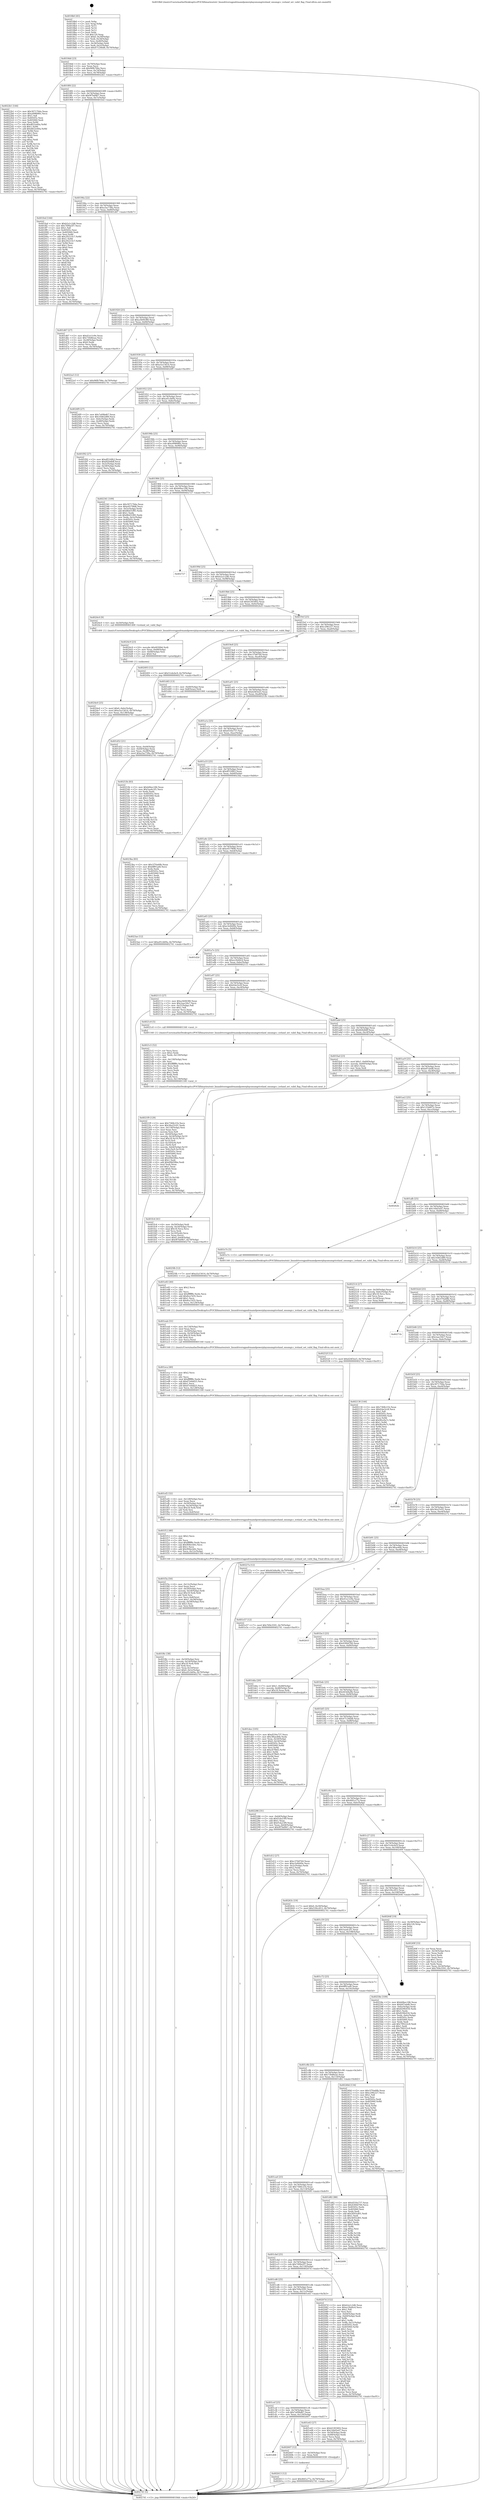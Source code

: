 digraph "0x4018b0" {
  label = "0x4018b0 (/mnt/c/Users/mathe/Desktop/tcc/POCII/binaries/extr_linuxdriversgpudrmamdpowerplaysmumgriceland_smumgr.c_iceland_set_valid_flag_Final-ollvm.out::main(0))"
  labelloc = "t"
  node[shape=record]

  Entry [label="",width=0.3,height=0.3,shape=circle,fillcolor=black,style=filled]
  "0x4018dd" [label="{
     0x4018dd [23]\l
     | [instrs]\l
     &nbsp;&nbsp;0x4018dd \<+3\>: mov -0x70(%rbp),%eax\l
     &nbsp;&nbsp;0x4018e0 \<+2\>: mov %eax,%ecx\l
     &nbsp;&nbsp;0x4018e2 \<+6\>: sub $0x96fb794e,%ecx\l
     &nbsp;&nbsp;0x4018e8 \<+3\>: mov %eax,-0x74(%rbp)\l
     &nbsp;&nbsp;0x4018eb \<+3\>: mov %ecx,-0x78(%rbp)\l
     &nbsp;&nbsp;0x4018ee \<+6\>: je 00000000004022b1 \<main+0xa01\>\l
  }"]
  "0x4022b1" [label="{
     0x4022b1 [144]\l
     | [instrs]\l
     &nbsp;&nbsp;0x4022b1 \<+5\>: mov $0x307170da,%eax\l
     &nbsp;&nbsp;0x4022b6 \<+5\>: mov $0xa998080c,%ecx\l
     &nbsp;&nbsp;0x4022bb \<+2\>: mov $0x1,%dl\l
     &nbsp;&nbsp;0x4022bd \<+7\>: mov 0x40505c,%esi\l
     &nbsp;&nbsp;0x4022c4 \<+7\>: mov 0x405060,%edi\l
     &nbsp;&nbsp;0x4022cb \<+3\>: mov %esi,%r8d\l
     &nbsp;&nbsp;0x4022ce \<+7\>: sub $0xd652e60a,%r8d\l
     &nbsp;&nbsp;0x4022d5 \<+4\>: sub $0x1,%r8d\l
     &nbsp;&nbsp;0x4022d9 \<+7\>: add $0xd652e60a,%r8d\l
     &nbsp;&nbsp;0x4022e0 \<+4\>: imul %r8d,%esi\l
     &nbsp;&nbsp;0x4022e4 \<+3\>: and $0x1,%esi\l
     &nbsp;&nbsp;0x4022e7 \<+3\>: cmp $0x0,%esi\l
     &nbsp;&nbsp;0x4022ea \<+4\>: sete %r9b\l
     &nbsp;&nbsp;0x4022ee \<+3\>: cmp $0xa,%edi\l
     &nbsp;&nbsp;0x4022f1 \<+4\>: setl %r10b\l
     &nbsp;&nbsp;0x4022f5 \<+3\>: mov %r9b,%r11b\l
     &nbsp;&nbsp;0x4022f8 \<+4\>: xor $0xff,%r11b\l
     &nbsp;&nbsp;0x4022fc \<+3\>: mov %r10b,%bl\l
     &nbsp;&nbsp;0x4022ff \<+3\>: xor $0xff,%bl\l
     &nbsp;&nbsp;0x402302 \<+3\>: xor $0x1,%dl\l
     &nbsp;&nbsp;0x402305 \<+3\>: mov %r11b,%r14b\l
     &nbsp;&nbsp;0x402308 \<+4\>: and $0xff,%r14b\l
     &nbsp;&nbsp;0x40230c \<+3\>: and %dl,%r9b\l
     &nbsp;&nbsp;0x40230f \<+3\>: mov %bl,%r15b\l
     &nbsp;&nbsp;0x402312 \<+4\>: and $0xff,%r15b\l
     &nbsp;&nbsp;0x402316 \<+3\>: and %dl,%r10b\l
     &nbsp;&nbsp;0x402319 \<+3\>: or %r9b,%r14b\l
     &nbsp;&nbsp;0x40231c \<+3\>: or %r10b,%r15b\l
     &nbsp;&nbsp;0x40231f \<+3\>: xor %r15b,%r14b\l
     &nbsp;&nbsp;0x402322 \<+3\>: or %bl,%r11b\l
     &nbsp;&nbsp;0x402325 \<+4\>: xor $0xff,%r11b\l
     &nbsp;&nbsp;0x402329 \<+3\>: or $0x1,%dl\l
     &nbsp;&nbsp;0x40232c \<+3\>: and %dl,%r11b\l
     &nbsp;&nbsp;0x40232f \<+3\>: or %r11b,%r14b\l
     &nbsp;&nbsp;0x402332 \<+4\>: test $0x1,%r14b\l
     &nbsp;&nbsp;0x402336 \<+3\>: cmovne %ecx,%eax\l
     &nbsp;&nbsp;0x402339 \<+3\>: mov %eax,-0x70(%rbp)\l
     &nbsp;&nbsp;0x40233c \<+5\>: jmp 0000000000402741 \<main+0xe91\>\l
  }"]
  "0x4018f4" [label="{
     0x4018f4 [22]\l
     | [instrs]\l
     &nbsp;&nbsp;0x4018f4 \<+5\>: jmp 00000000004018f9 \<main+0x49\>\l
     &nbsp;&nbsp;0x4018f9 \<+3\>: mov -0x74(%rbp),%eax\l
     &nbsp;&nbsp;0x4018fc \<+5\>: sub $0x9f7bd9b7,%eax\l
     &nbsp;&nbsp;0x401901 \<+3\>: mov %eax,-0x7c(%rbp)\l
     &nbsp;&nbsp;0x401904 \<+6\>: je 0000000000401fed \<main+0x73d\>\l
  }"]
  Exit [label="",width=0.3,height=0.3,shape=circle,fillcolor=black,style=filled,peripheries=2]
  "0x401fed" [label="{
     0x401fed [144]\l
     | [instrs]\l
     &nbsp;&nbsp;0x401fed \<+5\>: mov $0xb2a1c2d6,%eax\l
     &nbsp;&nbsp;0x401ff2 \<+5\>: mov $0x7490a5f7,%ecx\l
     &nbsp;&nbsp;0x401ff7 \<+2\>: mov $0x1,%dl\l
     &nbsp;&nbsp;0x401ff9 \<+7\>: mov 0x40505c,%esi\l
     &nbsp;&nbsp;0x402000 \<+7\>: mov 0x405060,%edi\l
     &nbsp;&nbsp;0x402007 \<+3\>: mov %esi,%r8d\l
     &nbsp;&nbsp;0x40200a \<+7\>: add $0x29221fc7,%r8d\l
     &nbsp;&nbsp;0x402011 \<+4\>: sub $0x1,%r8d\l
     &nbsp;&nbsp;0x402015 \<+7\>: sub $0x29221fc7,%r8d\l
     &nbsp;&nbsp;0x40201c \<+4\>: imul %r8d,%esi\l
     &nbsp;&nbsp;0x402020 \<+3\>: and $0x1,%esi\l
     &nbsp;&nbsp;0x402023 \<+3\>: cmp $0x0,%esi\l
     &nbsp;&nbsp;0x402026 \<+4\>: sete %r9b\l
     &nbsp;&nbsp;0x40202a \<+3\>: cmp $0xa,%edi\l
     &nbsp;&nbsp;0x40202d \<+4\>: setl %r10b\l
     &nbsp;&nbsp;0x402031 \<+3\>: mov %r9b,%r11b\l
     &nbsp;&nbsp;0x402034 \<+4\>: xor $0xff,%r11b\l
     &nbsp;&nbsp;0x402038 \<+3\>: mov %r10b,%bl\l
     &nbsp;&nbsp;0x40203b \<+3\>: xor $0xff,%bl\l
     &nbsp;&nbsp;0x40203e \<+3\>: xor $0x0,%dl\l
     &nbsp;&nbsp;0x402041 \<+3\>: mov %r11b,%r14b\l
     &nbsp;&nbsp;0x402044 \<+4\>: and $0x0,%r14b\l
     &nbsp;&nbsp;0x402048 \<+3\>: and %dl,%r9b\l
     &nbsp;&nbsp;0x40204b \<+3\>: mov %bl,%r15b\l
     &nbsp;&nbsp;0x40204e \<+4\>: and $0x0,%r15b\l
     &nbsp;&nbsp;0x402052 \<+3\>: and %dl,%r10b\l
     &nbsp;&nbsp;0x402055 \<+3\>: or %r9b,%r14b\l
     &nbsp;&nbsp;0x402058 \<+3\>: or %r10b,%r15b\l
     &nbsp;&nbsp;0x40205b \<+3\>: xor %r15b,%r14b\l
     &nbsp;&nbsp;0x40205e \<+3\>: or %bl,%r11b\l
     &nbsp;&nbsp;0x402061 \<+4\>: xor $0xff,%r11b\l
     &nbsp;&nbsp;0x402065 \<+3\>: or $0x0,%dl\l
     &nbsp;&nbsp;0x402068 \<+3\>: and %dl,%r11b\l
     &nbsp;&nbsp;0x40206b \<+3\>: or %r11b,%r14b\l
     &nbsp;&nbsp;0x40206e \<+4\>: test $0x1,%r14b\l
     &nbsp;&nbsp;0x402072 \<+3\>: cmovne %ecx,%eax\l
     &nbsp;&nbsp;0x402075 \<+3\>: mov %eax,-0x70(%rbp)\l
     &nbsp;&nbsp;0x402078 \<+5\>: jmp 0000000000402741 \<main+0xe91\>\l
  }"]
  "0x40190a" [label="{
     0x40190a [22]\l
     | [instrs]\l
     &nbsp;&nbsp;0x40190a \<+5\>: jmp 000000000040190f \<main+0x5f\>\l
     &nbsp;&nbsp;0x40190f \<+3\>: mov -0x74(%rbp),%eax\l
     &nbsp;&nbsp;0x401912 \<+5\>: sub $0xa3ac738a,%eax\l
     &nbsp;&nbsp;0x401917 \<+3\>: mov %eax,-0x80(%rbp)\l
     &nbsp;&nbsp;0x40191a \<+6\>: je 0000000000401d67 \<main+0x4b7\>\l
  }"]
  "0x402613" [label="{
     0x402613 [12]\l
     | [instrs]\l
     &nbsp;&nbsp;0x402613 \<+7\>: movl $0x4fd1a77a,-0x70(%rbp)\l
     &nbsp;&nbsp;0x40261a \<+5\>: jmp 0000000000402741 \<main+0xe91\>\l
  }"]
  "0x401d67" [label="{
     0x401d67 [27]\l
     | [instrs]\l
     &nbsp;&nbsp;0x401d67 \<+5\>: mov $0x41ec1e9e,%eax\l
     &nbsp;&nbsp;0x401d6c \<+5\>: mov $0x730d6eae,%ecx\l
     &nbsp;&nbsp;0x401d71 \<+3\>: mov -0x28(%rbp),%edx\l
     &nbsp;&nbsp;0x401d74 \<+3\>: cmp $0x0,%edx\l
     &nbsp;&nbsp;0x401d77 \<+3\>: cmove %ecx,%eax\l
     &nbsp;&nbsp;0x401d7a \<+3\>: mov %eax,-0x70(%rbp)\l
     &nbsp;&nbsp;0x401d7d \<+5\>: jmp 0000000000402741 \<main+0xe91\>\l
  }"]
  "0x401920" [label="{
     0x401920 [25]\l
     | [instrs]\l
     &nbsp;&nbsp;0x401920 \<+5\>: jmp 0000000000401925 \<main+0x75\>\l
     &nbsp;&nbsp;0x401925 \<+3\>: mov -0x74(%rbp),%eax\l
     &nbsp;&nbsp;0x401928 \<+5\>: sub $0xa3b94380,%eax\l
     &nbsp;&nbsp;0x40192d \<+6\>: mov %eax,-0x84(%rbp)\l
     &nbsp;&nbsp;0x401933 \<+6\>: je 00000000004022a5 \<main+0x9f5\>\l
  }"]
  "0x401d08" [label="{
     0x401d08\l
  }", style=dashed]
  "0x4022a5" [label="{
     0x4022a5 [12]\l
     | [instrs]\l
     &nbsp;&nbsp;0x4022a5 \<+7\>: movl $0x96fb794e,-0x70(%rbp)\l
     &nbsp;&nbsp;0x4022ac \<+5\>: jmp 0000000000402741 \<main+0xe91\>\l
  }"]
  "0x401939" [label="{
     0x401939 [25]\l
     | [instrs]\l
     &nbsp;&nbsp;0x401939 \<+5\>: jmp 000000000040193e \<main+0x8e\>\l
     &nbsp;&nbsp;0x40193e \<+3\>: mov -0x74(%rbp),%eax\l
     &nbsp;&nbsp;0x401941 \<+5\>: sub $0xa5a15614,%eax\l
     &nbsp;&nbsp;0x401946 \<+6\>: mov %eax,-0x88(%rbp)\l
     &nbsp;&nbsp;0x40194c \<+6\>: je 00000000004024f9 \<main+0xc49\>\l
  }"]
  "0x402607" [label="{
     0x402607 [12]\l
     | [instrs]\l
     &nbsp;&nbsp;0x402607 \<+4\>: mov -0x50(%rbp),%rax\l
     &nbsp;&nbsp;0x40260b \<+3\>: mov %rax,%rdi\l
     &nbsp;&nbsp;0x40260e \<+5\>: call 0000000000401030 \<free@plt\>\l
     | [calls]\l
     &nbsp;&nbsp;0x401030 \{1\} (unknown)\l
  }"]
  "0x4024f9" [label="{
     0x4024f9 [27]\l
     | [instrs]\l
     &nbsp;&nbsp;0x4024f9 \<+5\>: mov $0x7a09bd67,%eax\l
     &nbsp;&nbsp;0x4024fe \<+5\>: mov $0x16462d89,%ecx\l
     &nbsp;&nbsp;0x402503 \<+3\>: mov -0x6c(%rbp),%edx\l
     &nbsp;&nbsp;0x402506 \<+3\>: cmp -0x48(%rbp),%edx\l
     &nbsp;&nbsp;0x402509 \<+3\>: cmovl %ecx,%eax\l
     &nbsp;&nbsp;0x40250c \<+3\>: mov %eax,-0x70(%rbp)\l
     &nbsp;&nbsp;0x40250f \<+5\>: jmp 0000000000402741 \<main+0xe91\>\l
  }"]
  "0x401952" [label="{
     0x401952 [25]\l
     | [instrs]\l
     &nbsp;&nbsp;0x401952 \<+5\>: jmp 0000000000401957 \<main+0xa7\>\l
     &nbsp;&nbsp;0x401957 \<+3\>: mov -0x74(%rbp),%eax\l
     &nbsp;&nbsp;0x40195a \<+5\>: sub $0xa91cb69a,%eax\l
     &nbsp;&nbsp;0x40195f \<+6\>: mov %eax,-0x8c(%rbp)\l
     &nbsp;&nbsp;0x401965 \<+6\>: je 0000000000401f92 \<main+0x6e2\>\l
  }"]
  "0x40252f" [label="{
     0x40252f [12]\l
     | [instrs]\l
     &nbsp;&nbsp;0x40252f \<+7\>: movl $0xd24f3ee5,-0x70(%rbp)\l
     &nbsp;&nbsp;0x402536 \<+5\>: jmp 0000000000402741 \<main+0xe91\>\l
  }"]
  "0x401f92" [label="{
     0x401f92 [27]\l
     | [instrs]\l
     &nbsp;&nbsp;0x401f92 \<+5\>: mov $0xdf516fb3,%eax\l
     &nbsp;&nbsp;0x401f97 \<+5\>: mov $0xfd2b4bff,%ecx\l
     &nbsp;&nbsp;0x401f9c \<+3\>: mov -0x5c(%rbp),%edx\l
     &nbsp;&nbsp;0x401f9f \<+3\>: cmp -0x58(%rbp),%edx\l
     &nbsp;&nbsp;0x401fa2 \<+3\>: cmovl %ecx,%eax\l
     &nbsp;&nbsp;0x401fa5 \<+3\>: mov %eax,-0x70(%rbp)\l
     &nbsp;&nbsp;0x401fa8 \<+5\>: jmp 0000000000402741 \<main+0xe91\>\l
  }"]
  "0x40196b" [label="{
     0x40196b [25]\l
     | [instrs]\l
     &nbsp;&nbsp;0x40196b \<+5\>: jmp 0000000000401970 \<main+0xc0\>\l
     &nbsp;&nbsp;0x401970 \<+3\>: mov -0x74(%rbp),%eax\l
     &nbsp;&nbsp;0x401973 \<+5\>: sub $0xa998080c,%eax\l
     &nbsp;&nbsp;0x401978 \<+6\>: mov %eax,-0x90(%rbp)\l
     &nbsp;&nbsp;0x40197e \<+6\>: je 0000000000402341 \<main+0xa91\>\l
  }"]
  "0x4024e0" [label="{
     0x4024e0 [25]\l
     | [instrs]\l
     &nbsp;&nbsp;0x4024e0 \<+7\>: movl $0x0,-0x6c(%rbp)\l
     &nbsp;&nbsp;0x4024e7 \<+7\>: movl $0xa5a15614,-0x70(%rbp)\l
     &nbsp;&nbsp;0x4024ee \<+6\>: mov %eax,-0x138(%rbp)\l
     &nbsp;&nbsp;0x4024f4 \<+5\>: jmp 0000000000402741 \<main+0xe91\>\l
  }"]
  "0x402341" [label="{
     0x402341 [109]\l
     | [instrs]\l
     &nbsp;&nbsp;0x402341 \<+5\>: mov $0x307170da,%eax\l
     &nbsp;&nbsp;0x402346 \<+5\>: mov $0xe0579fd6,%ecx\l
     &nbsp;&nbsp;0x40234b \<+3\>: mov -0x5c(%rbp),%edx\l
     &nbsp;&nbsp;0x40234e \<+6\>: add $0x86d31f85,%edx\l
     &nbsp;&nbsp;0x402354 \<+3\>: add $0x1,%edx\l
     &nbsp;&nbsp;0x402357 \<+6\>: sub $0x86d31f85,%edx\l
     &nbsp;&nbsp;0x40235d \<+3\>: mov %edx,-0x5c(%rbp)\l
     &nbsp;&nbsp;0x402360 \<+7\>: mov 0x40505c,%edx\l
     &nbsp;&nbsp;0x402367 \<+7\>: mov 0x405060,%esi\l
     &nbsp;&nbsp;0x40236e \<+2\>: mov %edx,%edi\l
     &nbsp;&nbsp;0x402370 \<+6\>: sub $0x32cdaf3a,%edi\l
     &nbsp;&nbsp;0x402376 \<+3\>: sub $0x1,%edi\l
     &nbsp;&nbsp;0x402379 \<+6\>: add $0x32cdaf3a,%edi\l
     &nbsp;&nbsp;0x40237f \<+3\>: imul %edi,%edx\l
     &nbsp;&nbsp;0x402382 \<+3\>: and $0x1,%edx\l
     &nbsp;&nbsp;0x402385 \<+3\>: cmp $0x0,%edx\l
     &nbsp;&nbsp;0x402388 \<+4\>: sete %r8b\l
     &nbsp;&nbsp;0x40238c \<+3\>: cmp $0xa,%esi\l
     &nbsp;&nbsp;0x40238f \<+4\>: setl %r9b\l
     &nbsp;&nbsp;0x402393 \<+3\>: mov %r8b,%r10b\l
     &nbsp;&nbsp;0x402396 \<+3\>: and %r9b,%r10b\l
     &nbsp;&nbsp;0x402399 \<+3\>: xor %r9b,%r8b\l
     &nbsp;&nbsp;0x40239c \<+3\>: or %r8b,%r10b\l
     &nbsp;&nbsp;0x40239f \<+4\>: test $0x1,%r10b\l
     &nbsp;&nbsp;0x4023a3 \<+3\>: cmovne %ecx,%eax\l
     &nbsp;&nbsp;0x4023a6 \<+3\>: mov %eax,-0x70(%rbp)\l
     &nbsp;&nbsp;0x4023a9 \<+5\>: jmp 0000000000402741 \<main+0xe91\>\l
  }"]
  "0x401984" [label="{
     0x401984 [25]\l
     | [instrs]\l
     &nbsp;&nbsp;0x401984 \<+5\>: jmp 0000000000401989 \<main+0xd9\>\l
     &nbsp;&nbsp;0x401989 \<+3\>: mov -0x74(%rbp),%eax\l
     &nbsp;&nbsp;0x40198c \<+5\>: sub $0xb0bec186,%eax\l
     &nbsp;&nbsp;0x401991 \<+6\>: mov %eax,-0x94(%rbp)\l
     &nbsp;&nbsp;0x401997 \<+6\>: je 0000000000402727 \<main+0xe77\>\l
  }"]
  "0x4024c9" [label="{
     0x4024c9 [23]\l
     | [instrs]\l
     &nbsp;&nbsp;0x4024c9 \<+10\>: movabs $0x4030b6,%rdi\l
     &nbsp;&nbsp;0x4024d3 \<+3\>: mov %eax,-0x68(%rbp)\l
     &nbsp;&nbsp;0x4024d6 \<+3\>: mov -0x68(%rbp),%esi\l
     &nbsp;&nbsp;0x4024d9 \<+2\>: mov $0x0,%al\l
     &nbsp;&nbsp;0x4024db \<+5\>: call 0000000000401040 \<printf@plt\>\l
     | [calls]\l
     &nbsp;&nbsp;0x401040 \{1\} (unknown)\l
  }"]
  "0x402727" [label="{
     0x402727\l
  }", style=dashed]
  "0x40199d" [label="{
     0x40199d [25]\l
     | [instrs]\l
     &nbsp;&nbsp;0x40199d \<+5\>: jmp 00000000004019a2 \<main+0xf2\>\l
     &nbsp;&nbsp;0x4019a2 \<+3\>: mov -0x74(%rbp),%eax\l
     &nbsp;&nbsp;0x4019a5 \<+5\>: sub $0xb2a1c2d6,%eax\l
     &nbsp;&nbsp;0x4019aa \<+6\>: mov %eax,-0x98(%rbp)\l
     &nbsp;&nbsp;0x4019b0 \<+6\>: je 000000000040268d \<main+0xddd\>\l
  }"]
  "0x4021f9" [label="{
     0x4021f9 [129]\l
     | [instrs]\l
     &nbsp;&nbsp;0x4021f9 \<+5\>: mov $0x7368c21b,%ecx\l
     &nbsp;&nbsp;0x4021fe \<+5\>: mov $0x36a25c01,%edx\l
     &nbsp;&nbsp;0x402203 \<+6\>: mov -0x134(%rbp),%esi\l
     &nbsp;&nbsp;0x402209 \<+3\>: imul %eax,%esi\l
     &nbsp;&nbsp;0x40220c \<+3\>: movslq %esi,%r8\l
     &nbsp;&nbsp;0x40220f \<+4\>: mov -0x50(%rbp),%r9\l
     &nbsp;&nbsp;0x402213 \<+4\>: movslq -0x54(%rbp),%r10\l
     &nbsp;&nbsp;0x402217 \<+4\>: imul $0x18,%r10,%r10\l
     &nbsp;&nbsp;0x40221b \<+3\>: add %r10,%r9\l
     &nbsp;&nbsp;0x40221e \<+4\>: mov 0x10(%r9),%r9\l
     &nbsp;&nbsp;0x402222 \<+3\>: mov (%r9),%r9\l
     &nbsp;&nbsp;0x402225 \<+4\>: movslq -0x64(%rbp),%r10\l
     &nbsp;&nbsp;0x402229 \<+4\>: mov %r8,(%r9,%r10,8)\l
     &nbsp;&nbsp;0x40222d \<+7\>: mov 0x40505c,%eax\l
     &nbsp;&nbsp;0x402234 \<+7\>: mov 0x405060,%esi\l
     &nbsp;&nbsp;0x40223b \<+2\>: mov %eax,%edi\l
     &nbsp;&nbsp;0x40223d \<+6\>: sub $0x69bf28be,%edi\l
     &nbsp;&nbsp;0x402243 \<+3\>: sub $0x1,%edi\l
     &nbsp;&nbsp;0x402246 \<+6\>: add $0x69bf28be,%edi\l
     &nbsp;&nbsp;0x40224c \<+3\>: imul %edi,%eax\l
     &nbsp;&nbsp;0x40224f \<+3\>: and $0x1,%eax\l
     &nbsp;&nbsp;0x402252 \<+3\>: cmp $0x0,%eax\l
     &nbsp;&nbsp;0x402255 \<+4\>: sete %r11b\l
     &nbsp;&nbsp;0x402259 \<+3\>: cmp $0xa,%esi\l
     &nbsp;&nbsp;0x40225c \<+3\>: setl %bl\l
     &nbsp;&nbsp;0x40225f \<+3\>: mov %r11b,%r14b\l
     &nbsp;&nbsp;0x402262 \<+3\>: and %bl,%r14b\l
     &nbsp;&nbsp;0x402265 \<+3\>: xor %bl,%r11b\l
     &nbsp;&nbsp;0x402268 \<+3\>: or %r11b,%r14b\l
     &nbsp;&nbsp;0x40226b \<+4\>: test $0x1,%r14b\l
     &nbsp;&nbsp;0x40226f \<+3\>: cmovne %edx,%ecx\l
     &nbsp;&nbsp;0x402272 \<+3\>: mov %ecx,-0x70(%rbp)\l
     &nbsp;&nbsp;0x402275 \<+5\>: jmp 0000000000402741 \<main+0xe91\>\l
  }"]
  "0x40268d" [label="{
     0x40268d\l
  }", style=dashed]
  "0x4019b6" [label="{
     0x4019b6 [25]\l
     | [instrs]\l
     &nbsp;&nbsp;0x4019b6 \<+5\>: jmp 00000000004019bb \<main+0x10b\>\l
     &nbsp;&nbsp;0x4019bb \<+3\>: mov -0x74(%rbp),%eax\l
     &nbsp;&nbsp;0x4019be \<+5\>: sub $0xb5303402,%eax\l
     &nbsp;&nbsp;0x4019c3 \<+6\>: mov %eax,-0x9c(%rbp)\l
     &nbsp;&nbsp;0x4019c9 \<+6\>: je 00000000004024c0 \<main+0xc10\>\l
  }"]
  "0x4021c5" [label="{
     0x4021c5 [52]\l
     | [instrs]\l
     &nbsp;&nbsp;0x4021c5 \<+2\>: xor %ecx,%ecx\l
     &nbsp;&nbsp;0x4021c7 \<+5\>: mov $0x2,%edx\l
     &nbsp;&nbsp;0x4021cc \<+6\>: mov %edx,-0x130(%rbp)\l
     &nbsp;&nbsp;0x4021d2 \<+1\>: cltd\l
     &nbsp;&nbsp;0x4021d3 \<+6\>: mov -0x130(%rbp),%esi\l
     &nbsp;&nbsp;0x4021d9 \<+2\>: idiv %esi\l
     &nbsp;&nbsp;0x4021db \<+6\>: imul $0xfffffffe,%edx,%edx\l
     &nbsp;&nbsp;0x4021e1 \<+2\>: mov %ecx,%edi\l
     &nbsp;&nbsp;0x4021e3 \<+2\>: sub %edx,%edi\l
     &nbsp;&nbsp;0x4021e5 \<+2\>: mov %ecx,%edx\l
     &nbsp;&nbsp;0x4021e7 \<+3\>: sub $0x1,%edx\l
     &nbsp;&nbsp;0x4021ea \<+2\>: add %edx,%edi\l
     &nbsp;&nbsp;0x4021ec \<+2\>: sub %edi,%ecx\l
     &nbsp;&nbsp;0x4021ee \<+6\>: mov %ecx,-0x134(%rbp)\l
     &nbsp;&nbsp;0x4021f4 \<+5\>: call 0000000000401160 \<next_i\>\l
     | [calls]\l
     &nbsp;&nbsp;0x401160 \{1\} (/mnt/c/Users/mathe/Desktop/tcc/POCII/binaries/extr_linuxdriversgpudrmamdpowerplaysmumgriceland_smumgr.c_iceland_set_valid_flag_Final-ollvm.out::next_i)\l
  }"]
  "0x4024c0" [label="{
     0x4024c0 [9]\l
     | [instrs]\l
     &nbsp;&nbsp;0x4024c0 \<+4\>: mov -0x50(%rbp),%rdi\l
     &nbsp;&nbsp;0x4024c4 \<+5\>: call 0000000000401400 \<iceland_set_valid_flag\>\l
     | [calls]\l
     &nbsp;&nbsp;0x401400 \{1\} (/mnt/c/Users/mathe/Desktop/tcc/POCII/binaries/extr_linuxdriversgpudrmamdpowerplaysmumgriceland_smumgr.c_iceland_set_valid_flag_Final-ollvm.out::iceland_set_valid_flag)\l
  }"]
  "0x4019cf" [label="{
     0x4019cf [25]\l
     | [instrs]\l
     &nbsp;&nbsp;0x4019cf \<+5\>: jmp 00000000004019d4 \<main+0x124\>\l
     &nbsp;&nbsp;0x4019d4 \<+3\>: mov -0x74(%rbp),%eax\l
     &nbsp;&nbsp;0x4019d7 \<+5\>: sub $0xc29fe227,%eax\l
     &nbsp;&nbsp;0x4019dc \<+6\>: mov %eax,-0xa0(%rbp)\l
     &nbsp;&nbsp;0x4019e2 \<+6\>: je 0000000000402493 \<main+0xbe3\>\l
  }"]
  "0x401fc4" [label="{
     0x401fc4 [41]\l
     | [instrs]\l
     &nbsp;&nbsp;0x401fc4 \<+4\>: mov -0x50(%rbp),%rdi\l
     &nbsp;&nbsp;0x401fc8 \<+4\>: movslq -0x54(%rbp),%rcx\l
     &nbsp;&nbsp;0x401fcc \<+4\>: imul $0x18,%rcx,%rcx\l
     &nbsp;&nbsp;0x401fd0 \<+3\>: add %rcx,%rdi\l
     &nbsp;&nbsp;0x401fd3 \<+4\>: mov 0x10(%rdi),%rcx\l
     &nbsp;&nbsp;0x401fd7 \<+3\>: mov %rax,(%rcx)\l
     &nbsp;&nbsp;0x401fda \<+7\>: movl $0x0,-0x64(%rbp)\l
     &nbsp;&nbsp;0x401fe1 \<+7\>: movl $0x9f7bd9b7,-0x70(%rbp)\l
     &nbsp;&nbsp;0x401fe8 \<+5\>: jmp 0000000000402741 \<main+0xe91\>\l
  }"]
  "0x402493" [label="{
     0x402493 [12]\l
     | [instrs]\l
     &nbsp;&nbsp;0x402493 \<+7\>: movl $0x51ebcbc9,-0x70(%rbp)\l
     &nbsp;&nbsp;0x40249a \<+5\>: jmp 0000000000402741 \<main+0xe91\>\l
  }"]
  "0x4019e8" [label="{
     0x4019e8 [25]\l
     | [instrs]\l
     &nbsp;&nbsp;0x4019e8 \<+5\>: jmp 00000000004019ed \<main+0x13d\>\l
     &nbsp;&nbsp;0x4019ed \<+3\>: mov -0x74(%rbp),%eax\l
     &nbsp;&nbsp;0x4019f0 \<+5\>: sub $0xc37b87b9,%eax\l
     &nbsp;&nbsp;0x4019f5 \<+6\>: mov %eax,-0xa4(%rbp)\l
     &nbsp;&nbsp;0x4019fb \<+6\>: je 0000000000401d45 \<main+0x495\>\l
  }"]
  "0x401f6c" [label="{
     0x401f6c [38]\l
     | [instrs]\l
     &nbsp;&nbsp;0x401f6c \<+4\>: mov -0x50(%rbp),%rsi\l
     &nbsp;&nbsp;0x401f70 \<+4\>: movslq -0x54(%rbp),%rdi\l
     &nbsp;&nbsp;0x401f74 \<+4\>: imul $0x18,%rdi,%rdi\l
     &nbsp;&nbsp;0x401f78 \<+3\>: add %rdi,%rsi\l
     &nbsp;&nbsp;0x401f7b \<+4\>: mov %rax,0x10(%rsi)\l
     &nbsp;&nbsp;0x401f7f \<+7\>: movl $0x0,-0x5c(%rbp)\l
     &nbsp;&nbsp;0x401f86 \<+7\>: movl $0xa91cb69a,-0x70(%rbp)\l
     &nbsp;&nbsp;0x401f8d \<+5\>: jmp 0000000000402741 \<main+0xe91\>\l
  }"]
  "0x401d45" [label="{
     0x401d45 [13]\l
     | [instrs]\l
     &nbsp;&nbsp;0x401d45 \<+4\>: mov -0x40(%rbp),%rax\l
     &nbsp;&nbsp;0x401d49 \<+4\>: mov 0x8(%rax),%rdi\l
     &nbsp;&nbsp;0x401d4d \<+5\>: call 0000000000401060 \<atoi@plt\>\l
     | [calls]\l
     &nbsp;&nbsp;0x401060 \{1\} (unknown)\l
  }"]
  "0x401a01" [label="{
     0x401a01 [25]\l
     | [instrs]\l
     &nbsp;&nbsp;0x401a01 \<+5\>: jmp 0000000000401a06 \<main+0x156\>\l
     &nbsp;&nbsp;0x401a06 \<+3\>: mov -0x74(%rbp),%eax\l
     &nbsp;&nbsp;0x401a09 \<+5\>: sub $0xd24f3ee5,%eax\l
     &nbsp;&nbsp;0x401a0e \<+6\>: mov %eax,-0xa8(%rbp)\l
     &nbsp;&nbsp;0x401a14 \<+6\>: je 000000000040253b \<main+0xc8b\>\l
  }"]
  "0x401f3a" [label="{
     0x401f3a [50]\l
     | [instrs]\l
     &nbsp;&nbsp;0x401f3a \<+6\>: mov -0x12c(%rbp),%ecx\l
     &nbsp;&nbsp;0x401f40 \<+3\>: imul %eax,%ecx\l
     &nbsp;&nbsp;0x401f43 \<+4\>: mov -0x50(%rbp),%rsi\l
     &nbsp;&nbsp;0x401f47 \<+4\>: movslq -0x54(%rbp),%rdi\l
     &nbsp;&nbsp;0x401f4b \<+4\>: imul $0x18,%rdi,%rdi\l
     &nbsp;&nbsp;0x401f4f \<+3\>: add %rdi,%rsi\l
     &nbsp;&nbsp;0x401f52 \<+3\>: mov %ecx,0x8(%rsi)\l
     &nbsp;&nbsp;0x401f55 \<+7\>: movl $0x1,-0x58(%rbp)\l
     &nbsp;&nbsp;0x401f5c \<+4\>: movslq -0x58(%rbp),%rsi\l
     &nbsp;&nbsp;0x401f60 \<+4\>: shl $0x3,%rsi\l
     &nbsp;&nbsp;0x401f64 \<+3\>: mov %rsi,%rdi\l
     &nbsp;&nbsp;0x401f67 \<+5\>: call 0000000000401050 \<malloc@plt\>\l
     | [calls]\l
     &nbsp;&nbsp;0x401050 \{1\} (unknown)\l
  }"]
  "0x40253b" [label="{
     0x40253b [83]\l
     | [instrs]\l
     &nbsp;&nbsp;0x40253b \<+5\>: mov $0xb0bec186,%eax\l
     &nbsp;&nbsp;0x402540 \<+5\>: mov $0x5aa4c2f1,%ecx\l
     &nbsp;&nbsp;0x402545 \<+2\>: xor %edx,%edx\l
     &nbsp;&nbsp;0x402547 \<+7\>: mov 0x40505c,%esi\l
     &nbsp;&nbsp;0x40254e \<+7\>: mov 0x405060,%edi\l
     &nbsp;&nbsp;0x402555 \<+3\>: sub $0x1,%edx\l
     &nbsp;&nbsp;0x402558 \<+3\>: mov %esi,%r8d\l
     &nbsp;&nbsp;0x40255b \<+3\>: add %edx,%r8d\l
     &nbsp;&nbsp;0x40255e \<+4\>: imul %r8d,%esi\l
     &nbsp;&nbsp;0x402562 \<+3\>: and $0x1,%esi\l
     &nbsp;&nbsp;0x402565 \<+3\>: cmp $0x0,%esi\l
     &nbsp;&nbsp;0x402568 \<+4\>: sete %r9b\l
     &nbsp;&nbsp;0x40256c \<+3\>: cmp $0xa,%edi\l
     &nbsp;&nbsp;0x40256f \<+4\>: setl %r10b\l
     &nbsp;&nbsp;0x402573 \<+3\>: mov %r9b,%r11b\l
     &nbsp;&nbsp;0x402576 \<+3\>: and %r10b,%r11b\l
     &nbsp;&nbsp;0x402579 \<+3\>: xor %r10b,%r9b\l
     &nbsp;&nbsp;0x40257c \<+3\>: or %r9b,%r11b\l
     &nbsp;&nbsp;0x40257f \<+4\>: test $0x1,%r11b\l
     &nbsp;&nbsp;0x402583 \<+3\>: cmovne %ecx,%eax\l
     &nbsp;&nbsp;0x402586 \<+3\>: mov %eax,-0x70(%rbp)\l
     &nbsp;&nbsp;0x402589 \<+5\>: jmp 0000000000402741 \<main+0xe91\>\l
  }"]
  "0x401a1a" [label="{
     0x401a1a [25]\l
     | [instrs]\l
     &nbsp;&nbsp;0x401a1a \<+5\>: jmp 0000000000401a1f \<main+0x16f\>\l
     &nbsp;&nbsp;0x401a1f \<+3\>: mov -0x74(%rbp),%eax\l
     &nbsp;&nbsp;0x401a22 \<+5\>: sub $0xd550a737,%eax\l
     &nbsp;&nbsp;0x401a27 \<+6\>: mov %eax,-0xac(%rbp)\l
     &nbsp;&nbsp;0x401a2d \<+6\>: je 0000000000402662 \<main+0xdb2\>\l
  }"]
  "0x401f12" [label="{
     0x401f12 [40]\l
     | [instrs]\l
     &nbsp;&nbsp;0x401f12 \<+5\>: mov $0x2,%ecx\l
     &nbsp;&nbsp;0x401f17 \<+1\>: cltd\l
     &nbsp;&nbsp;0x401f18 \<+2\>: idiv %ecx\l
     &nbsp;&nbsp;0x401f1a \<+6\>: imul $0xfffffffe,%edx,%ecx\l
     &nbsp;&nbsp;0x401f20 \<+6\>: sub $0x904ecb0c,%ecx\l
     &nbsp;&nbsp;0x401f26 \<+3\>: add $0x1,%ecx\l
     &nbsp;&nbsp;0x401f29 \<+6\>: add $0x904ecb0c,%ecx\l
     &nbsp;&nbsp;0x401f2f \<+6\>: mov %ecx,-0x12c(%rbp)\l
     &nbsp;&nbsp;0x401f35 \<+5\>: call 0000000000401160 \<next_i\>\l
     | [calls]\l
     &nbsp;&nbsp;0x401160 \{1\} (/mnt/c/Users/mathe/Desktop/tcc/POCII/binaries/extr_linuxdriversgpudrmamdpowerplaysmumgriceland_smumgr.c_iceland_set_valid_flag_Final-ollvm.out::next_i)\l
  }"]
  "0x402662" [label="{
     0x402662\l
  }", style=dashed]
  "0x401a33" [label="{
     0x401a33 [25]\l
     | [instrs]\l
     &nbsp;&nbsp;0x401a33 \<+5\>: jmp 0000000000401a38 \<main+0x188\>\l
     &nbsp;&nbsp;0x401a38 \<+3\>: mov -0x74(%rbp),%eax\l
     &nbsp;&nbsp;0x401a3b \<+5\>: sub $0xdf516fb3,%eax\l
     &nbsp;&nbsp;0x401a40 \<+6\>: mov %eax,-0xb0(%rbp)\l
     &nbsp;&nbsp;0x401a46 \<+6\>: je 00000000004023ba \<main+0xb0a\>\l
  }"]
  "0x401ef2" [label="{
     0x401ef2 [32]\l
     | [instrs]\l
     &nbsp;&nbsp;0x401ef2 \<+6\>: mov -0x128(%rbp),%ecx\l
     &nbsp;&nbsp;0x401ef8 \<+3\>: imul %eax,%ecx\l
     &nbsp;&nbsp;0x401efb \<+4\>: mov -0x50(%rbp),%rsi\l
     &nbsp;&nbsp;0x401eff \<+4\>: movslq -0x54(%rbp),%rdi\l
     &nbsp;&nbsp;0x401f03 \<+4\>: imul $0x18,%rdi,%rdi\l
     &nbsp;&nbsp;0x401f07 \<+3\>: add %rdi,%rsi\l
     &nbsp;&nbsp;0x401f0a \<+3\>: mov %ecx,0x4(%rsi)\l
     &nbsp;&nbsp;0x401f0d \<+5\>: call 0000000000401160 \<next_i\>\l
     | [calls]\l
     &nbsp;&nbsp;0x401160 \{1\} (/mnt/c/Users/mathe/Desktop/tcc/POCII/binaries/extr_linuxdriversgpudrmamdpowerplaysmumgriceland_smumgr.c_iceland_set_valid_flag_Final-ollvm.out::next_i)\l
  }"]
  "0x4023ba" [label="{
     0x4023ba [83]\l
     | [instrs]\l
     &nbsp;&nbsp;0x4023ba \<+5\>: mov $0x1f70a68b,%eax\l
     &nbsp;&nbsp;0x4023bf \<+5\>: mov $0x6ff91ad4,%ecx\l
     &nbsp;&nbsp;0x4023c4 \<+2\>: xor %edx,%edx\l
     &nbsp;&nbsp;0x4023c6 \<+7\>: mov 0x40505c,%esi\l
     &nbsp;&nbsp;0x4023cd \<+7\>: mov 0x405060,%edi\l
     &nbsp;&nbsp;0x4023d4 \<+3\>: sub $0x1,%edx\l
     &nbsp;&nbsp;0x4023d7 \<+3\>: mov %esi,%r8d\l
     &nbsp;&nbsp;0x4023da \<+3\>: add %edx,%r8d\l
     &nbsp;&nbsp;0x4023dd \<+4\>: imul %r8d,%esi\l
     &nbsp;&nbsp;0x4023e1 \<+3\>: and $0x1,%esi\l
     &nbsp;&nbsp;0x4023e4 \<+3\>: cmp $0x0,%esi\l
     &nbsp;&nbsp;0x4023e7 \<+4\>: sete %r9b\l
     &nbsp;&nbsp;0x4023eb \<+3\>: cmp $0xa,%edi\l
     &nbsp;&nbsp;0x4023ee \<+4\>: setl %r10b\l
     &nbsp;&nbsp;0x4023f2 \<+3\>: mov %r9b,%r11b\l
     &nbsp;&nbsp;0x4023f5 \<+3\>: and %r10b,%r11b\l
     &nbsp;&nbsp;0x4023f8 \<+3\>: xor %r10b,%r9b\l
     &nbsp;&nbsp;0x4023fb \<+3\>: or %r9b,%r11b\l
     &nbsp;&nbsp;0x4023fe \<+4\>: test $0x1,%r11b\l
     &nbsp;&nbsp;0x402402 \<+3\>: cmovne %ecx,%eax\l
     &nbsp;&nbsp;0x402405 \<+3\>: mov %eax,-0x70(%rbp)\l
     &nbsp;&nbsp;0x402408 \<+5\>: jmp 0000000000402741 \<main+0xe91\>\l
  }"]
  "0x401a4c" [label="{
     0x401a4c [25]\l
     | [instrs]\l
     &nbsp;&nbsp;0x401a4c \<+5\>: jmp 0000000000401a51 \<main+0x1a1\>\l
     &nbsp;&nbsp;0x401a51 \<+3\>: mov -0x74(%rbp),%eax\l
     &nbsp;&nbsp;0x401a54 \<+5\>: sub $0xe0579fd6,%eax\l
     &nbsp;&nbsp;0x401a59 \<+6\>: mov %eax,-0xb4(%rbp)\l
     &nbsp;&nbsp;0x401a5f \<+6\>: je 00000000004023ae \<main+0xafe\>\l
  }"]
  "0x401eca" [label="{
     0x401eca [40]\l
     | [instrs]\l
     &nbsp;&nbsp;0x401eca \<+5\>: mov $0x2,%ecx\l
     &nbsp;&nbsp;0x401ecf \<+1\>: cltd\l
     &nbsp;&nbsp;0x401ed0 \<+2\>: idiv %ecx\l
     &nbsp;&nbsp;0x401ed2 \<+6\>: imul $0xfffffffe,%edx,%ecx\l
     &nbsp;&nbsp;0x401ed8 \<+6\>: sub $0x67e6dd25,%ecx\l
     &nbsp;&nbsp;0x401ede \<+3\>: add $0x1,%ecx\l
     &nbsp;&nbsp;0x401ee1 \<+6\>: add $0x67e6dd25,%ecx\l
     &nbsp;&nbsp;0x401ee7 \<+6\>: mov %ecx,-0x128(%rbp)\l
     &nbsp;&nbsp;0x401eed \<+5\>: call 0000000000401160 \<next_i\>\l
     | [calls]\l
     &nbsp;&nbsp;0x401160 \{1\} (/mnt/c/Users/mathe/Desktop/tcc/POCII/binaries/extr_linuxdriversgpudrmamdpowerplaysmumgriceland_smumgr.c_iceland_set_valid_flag_Final-ollvm.out::next_i)\l
  }"]
  "0x4023ae" [label="{
     0x4023ae [12]\l
     | [instrs]\l
     &nbsp;&nbsp;0x4023ae \<+7\>: movl $0xa91cb69a,-0x70(%rbp)\l
     &nbsp;&nbsp;0x4023b5 \<+5\>: jmp 0000000000402741 \<main+0xe91\>\l
  }"]
  "0x401a65" [label="{
     0x401a65 [25]\l
     | [instrs]\l
     &nbsp;&nbsp;0x401a65 \<+5\>: jmp 0000000000401a6a \<main+0x1ba\>\l
     &nbsp;&nbsp;0x401a6a \<+3\>: mov -0x74(%rbp),%eax\l
     &nbsp;&nbsp;0x401a6d \<+5\>: sub $0xe3e8449e,%eax\l
     &nbsp;&nbsp;0x401a72 \<+6\>: mov %eax,-0xb8(%rbp)\l
     &nbsp;&nbsp;0x401a78 \<+6\>: je 0000000000401d2d \<main+0x47d\>\l
  }"]
  "0x401eab" [label="{
     0x401eab [31]\l
     | [instrs]\l
     &nbsp;&nbsp;0x401eab \<+6\>: mov -0x124(%rbp),%ecx\l
     &nbsp;&nbsp;0x401eb1 \<+3\>: imul %eax,%ecx\l
     &nbsp;&nbsp;0x401eb4 \<+4\>: mov -0x50(%rbp),%rsi\l
     &nbsp;&nbsp;0x401eb8 \<+4\>: movslq -0x54(%rbp),%rdi\l
     &nbsp;&nbsp;0x401ebc \<+4\>: imul $0x18,%rdi,%rdi\l
     &nbsp;&nbsp;0x401ec0 \<+3\>: add %rdi,%rsi\l
     &nbsp;&nbsp;0x401ec3 \<+2\>: mov %ecx,(%rsi)\l
     &nbsp;&nbsp;0x401ec5 \<+5\>: call 0000000000401160 \<next_i\>\l
     | [calls]\l
     &nbsp;&nbsp;0x401160 \{1\} (/mnt/c/Users/mathe/Desktop/tcc/POCII/binaries/extr_linuxdriversgpudrmamdpowerplaysmumgriceland_smumgr.c_iceland_set_valid_flag_Final-ollvm.out::next_i)\l
  }"]
  "0x401d2d" [label="{
     0x401d2d\l
  }", style=dashed]
  "0x401a7e" [label="{
     0x401a7e [25]\l
     | [instrs]\l
     &nbsp;&nbsp;0x401a7e \<+5\>: jmp 0000000000401a83 \<main+0x1d3\>\l
     &nbsp;&nbsp;0x401a83 \<+3\>: mov -0x74(%rbp),%eax\l
     &nbsp;&nbsp;0x401a86 \<+5\>: sub $0xec2b44c4,%eax\l
     &nbsp;&nbsp;0x401a8b \<+6\>: mov %eax,-0xbc(%rbp)\l
     &nbsp;&nbsp;0x401a91 \<+6\>: je 0000000000402115 \<main+0x865\>\l
  }"]
  "0x401e83" [label="{
     0x401e83 [40]\l
     | [instrs]\l
     &nbsp;&nbsp;0x401e83 \<+5\>: mov $0x2,%ecx\l
     &nbsp;&nbsp;0x401e88 \<+1\>: cltd\l
     &nbsp;&nbsp;0x401e89 \<+2\>: idiv %ecx\l
     &nbsp;&nbsp;0x401e8b \<+6\>: imul $0xfffffffe,%edx,%ecx\l
     &nbsp;&nbsp;0x401e91 \<+6\>: add $0x8ca7d35,%ecx\l
     &nbsp;&nbsp;0x401e97 \<+3\>: add $0x1,%ecx\l
     &nbsp;&nbsp;0x401e9a \<+6\>: sub $0x8ca7d35,%ecx\l
     &nbsp;&nbsp;0x401ea0 \<+6\>: mov %ecx,-0x124(%rbp)\l
     &nbsp;&nbsp;0x401ea6 \<+5\>: call 0000000000401160 \<next_i\>\l
     | [calls]\l
     &nbsp;&nbsp;0x401160 \{1\} (/mnt/c/Users/mathe/Desktop/tcc/POCII/binaries/extr_linuxdriversgpudrmamdpowerplaysmumgriceland_smumgr.c_iceland_set_valid_flag_Final-ollvm.out::next_i)\l
  }"]
  "0x402115" [label="{
     0x402115 [27]\l
     | [instrs]\l
     &nbsp;&nbsp;0x402115 \<+5\>: mov $0xa3b94380,%eax\l
     &nbsp;&nbsp;0x40211a \<+5\>: mov $0x2aac50e7,%ecx\l
     &nbsp;&nbsp;0x40211f \<+3\>: mov -0x21(%rbp),%dl\l
     &nbsp;&nbsp;0x402122 \<+3\>: test $0x1,%dl\l
     &nbsp;&nbsp;0x402125 \<+3\>: cmovne %ecx,%eax\l
     &nbsp;&nbsp;0x402128 \<+3\>: mov %eax,-0x70(%rbp)\l
     &nbsp;&nbsp;0x40212b \<+5\>: jmp 0000000000402741 \<main+0xe91\>\l
  }"]
  "0x401a97" [label="{
     0x401a97 [25]\l
     | [instrs]\l
     &nbsp;&nbsp;0x401a97 \<+5\>: jmp 0000000000401a9c \<main+0x1ec\>\l
     &nbsp;&nbsp;0x401a9c \<+3\>: mov -0x74(%rbp),%eax\l
     &nbsp;&nbsp;0x401a9f \<+5\>: sub $0xfcbe3cc8,%eax\l
     &nbsp;&nbsp;0x401aa4 \<+6\>: mov %eax,-0xc0(%rbp)\l
     &nbsp;&nbsp;0x401aaa \<+6\>: je 00000000004021c0 \<main+0x910\>\l
  }"]
  "0x401cef" [label="{
     0x401cef [25]\l
     | [instrs]\l
     &nbsp;&nbsp;0x401cef \<+5\>: jmp 0000000000401cf4 \<main+0x444\>\l
     &nbsp;&nbsp;0x401cf4 \<+3\>: mov -0x74(%rbp),%eax\l
     &nbsp;&nbsp;0x401cf7 \<+5\>: sub $0x7a09bd67,%eax\l
     &nbsp;&nbsp;0x401cfc \<+6\>: mov %eax,-0x120(%rbp)\l
     &nbsp;&nbsp;0x401d02 \<+6\>: je 0000000000402607 \<main+0xd57\>\l
  }"]
  "0x4021c0" [label="{
     0x4021c0 [5]\l
     | [instrs]\l
     &nbsp;&nbsp;0x4021c0 \<+5\>: call 0000000000401160 \<next_i\>\l
     | [calls]\l
     &nbsp;&nbsp;0x401160 \{1\} (/mnt/c/Users/mathe/Desktop/tcc/POCII/binaries/extr_linuxdriversgpudrmamdpowerplaysmumgriceland_smumgr.c_iceland_set_valid_flag_Final-ollvm.out::next_i)\l
  }"]
  "0x401ab0" [label="{
     0x401ab0 [25]\l
     | [instrs]\l
     &nbsp;&nbsp;0x401ab0 \<+5\>: jmp 0000000000401ab5 \<main+0x205\>\l
     &nbsp;&nbsp;0x401ab5 \<+3\>: mov -0x74(%rbp),%eax\l
     &nbsp;&nbsp;0x401ab8 \<+5\>: sub $0xfd2b4bff,%eax\l
     &nbsp;&nbsp;0x401abd \<+6\>: mov %eax,-0xc4(%rbp)\l
     &nbsp;&nbsp;0x401ac3 \<+6\>: je 0000000000401fad \<main+0x6fd\>\l
  }"]
  "0x401e63" [label="{
     0x401e63 [27]\l
     | [instrs]\l
     &nbsp;&nbsp;0x401e63 \<+5\>: mov $0xb5303402,%eax\l
     &nbsp;&nbsp;0x401e68 \<+5\>: mov $0x144d3e47,%ecx\l
     &nbsp;&nbsp;0x401e6d \<+3\>: mov -0x54(%rbp),%edx\l
     &nbsp;&nbsp;0x401e70 \<+3\>: cmp -0x48(%rbp),%edx\l
     &nbsp;&nbsp;0x401e73 \<+3\>: cmovl %ecx,%eax\l
     &nbsp;&nbsp;0x401e76 \<+3\>: mov %eax,-0x70(%rbp)\l
     &nbsp;&nbsp;0x401e79 \<+5\>: jmp 0000000000402741 \<main+0xe91\>\l
  }"]
  "0x401fad" [label="{
     0x401fad [23]\l
     | [instrs]\l
     &nbsp;&nbsp;0x401fad \<+7\>: movl $0x1,-0x60(%rbp)\l
     &nbsp;&nbsp;0x401fb4 \<+4\>: movslq -0x60(%rbp),%rax\l
     &nbsp;&nbsp;0x401fb8 \<+4\>: shl $0x3,%rax\l
     &nbsp;&nbsp;0x401fbc \<+3\>: mov %rax,%rdi\l
     &nbsp;&nbsp;0x401fbf \<+5\>: call 0000000000401050 \<malloc@plt\>\l
     | [calls]\l
     &nbsp;&nbsp;0x401050 \{1\} (unknown)\l
  }"]
  "0x401ac9" [label="{
     0x401ac9 [25]\l
     | [instrs]\l
     &nbsp;&nbsp;0x401ac9 \<+5\>: jmp 0000000000401ace \<main+0x21e\>\l
     &nbsp;&nbsp;0x401ace \<+3\>: mov -0x74(%rbp),%eax\l
     &nbsp;&nbsp;0x401ad1 \<+5\>: sub $0xb97abd8,%eax\l
     &nbsp;&nbsp;0x401ad6 \<+6\>: mov %eax,-0xc8(%rbp)\l
     &nbsp;&nbsp;0x401adc \<+6\>: je 00000000004025fb \<main+0xd4b\>\l
  }"]
  "0x401cd6" [label="{
     0x401cd6 [25]\l
     | [instrs]\l
     &nbsp;&nbsp;0x401cd6 \<+5\>: jmp 0000000000401cdb \<main+0x42b\>\l
     &nbsp;&nbsp;0x401cdb \<+3\>: mov -0x74(%rbp),%eax\l
     &nbsp;&nbsp;0x401cde \<+5\>: sub $0x769e3591,%eax\l
     &nbsp;&nbsp;0x401ce3 \<+6\>: mov %eax,-0x11c(%rbp)\l
     &nbsp;&nbsp;0x401ce9 \<+6\>: je 0000000000401e63 \<main+0x5b3\>\l
  }"]
  "0x4025fb" [label="{
     0x4025fb [12]\l
     | [instrs]\l
     &nbsp;&nbsp;0x4025fb \<+7\>: movl $0xa5a15614,-0x70(%rbp)\l
     &nbsp;&nbsp;0x402602 \<+5\>: jmp 0000000000402741 \<main+0xe91\>\l
  }"]
  "0x401ae2" [label="{
     0x401ae2 [25]\l
     | [instrs]\l
     &nbsp;&nbsp;0x401ae2 \<+5\>: jmp 0000000000401ae7 \<main+0x237\>\l
     &nbsp;&nbsp;0x401ae7 \<+3\>: mov -0x74(%rbp),%eax\l
     &nbsp;&nbsp;0x401aea \<+5\>: sub $0x125dd07e,%eax\l
     &nbsp;&nbsp;0x401aef \<+6\>: mov %eax,-0xcc(%rbp)\l
     &nbsp;&nbsp;0x401af5 \<+6\>: je 000000000040262b \<main+0xd7b\>\l
  }"]
  "0x40207d" [label="{
     0x40207d [152]\l
     | [instrs]\l
     &nbsp;&nbsp;0x40207d \<+5\>: mov $0xb2a1c2d6,%eax\l
     &nbsp;&nbsp;0x402082 \<+5\>: mov $0xec2b44c4,%ecx\l
     &nbsp;&nbsp;0x402087 \<+2\>: mov $0x1,%dl\l
     &nbsp;&nbsp;0x402089 \<+2\>: xor %esi,%esi\l
     &nbsp;&nbsp;0x40208b \<+3\>: mov -0x64(%rbp),%edi\l
     &nbsp;&nbsp;0x40208e \<+3\>: cmp -0x60(%rbp),%edi\l
     &nbsp;&nbsp;0x402091 \<+4\>: setl %r8b\l
     &nbsp;&nbsp;0x402095 \<+4\>: and $0x1,%r8b\l
     &nbsp;&nbsp;0x402099 \<+4\>: mov %r8b,-0x21(%rbp)\l
     &nbsp;&nbsp;0x40209d \<+7\>: mov 0x40505c,%edi\l
     &nbsp;&nbsp;0x4020a4 \<+8\>: mov 0x405060,%r9d\l
     &nbsp;&nbsp;0x4020ac \<+3\>: sub $0x1,%esi\l
     &nbsp;&nbsp;0x4020af \<+3\>: mov %edi,%r10d\l
     &nbsp;&nbsp;0x4020b2 \<+3\>: add %esi,%r10d\l
     &nbsp;&nbsp;0x4020b5 \<+4\>: imul %r10d,%edi\l
     &nbsp;&nbsp;0x4020b9 \<+3\>: and $0x1,%edi\l
     &nbsp;&nbsp;0x4020bc \<+3\>: cmp $0x0,%edi\l
     &nbsp;&nbsp;0x4020bf \<+4\>: sete %r8b\l
     &nbsp;&nbsp;0x4020c3 \<+4\>: cmp $0xa,%r9d\l
     &nbsp;&nbsp;0x4020c7 \<+4\>: setl %r11b\l
     &nbsp;&nbsp;0x4020cb \<+3\>: mov %r8b,%bl\l
     &nbsp;&nbsp;0x4020ce \<+3\>: xor $0xff,%bl\l
     &nbsp;&nbsp;0x4020d1 \<+3\>: mov %r11b,%r14b\l
     &nbsp;&nbsp;0x4020d4 \<+4\>: xor $0xff,%r14b\l
     &nbsp;&nbsp;0x4020d8 \<+3\>: xor $0x1,%dl\l
     &nbsp;&nbsp;0x4020db \<+3\>: mov %bl,%r15b\l
     &nbsp;&nbsp;0x4020de \<+4\>: and $0xff,%r15b\l
     &nbsp;&nbsp;0x4020e2 \<+3\>: and %dl,%r8b\l
     &nbsp;&nbsp;0x4020e5 \<+3\>: mov %r14b,%r12b\l
     &nbsp;&nbsp;0x4020e8 \<+4\>: and $0xff,%r12b\l
     &nbsp;&nbsp;0x4020ec \<+3\>: and %dl,%r11b\l
     &nbsp;&nbsp;0x4020ef \<+3\>: or %r8b,%r15b\l
     &nbsp;&nbsp;0x4020f2 \<+3\>: or %r11b,%r12b\l
     &nbsp;&nbsp;0x4020f5 \<+3\>: xor %r12b,%r15b\l
     &nbsp;&nbsp;0x4020f8 \<+3\>: or %r14b,%bl\l
     &nbsp;&nbsp;0x4020fb \<+3\>: xor $0xff,%bl\l
     &nbsp;&nbsp;0x4020fe \<+3\>: or $0x1,%dl\l
     &nbsp;&nbsp;0x402101 \<+2\>: and %dl,%bl\l
     &nbsp;&nbsp;0x402103 \<+3\>: or %bl,%r15b\l
     &nbsp;&nbsp;0x402106 \<+4\>: test $0x1,%r15b\l
     &nbsp;&nbsp;0x40210a \<+3\>: cmovne %ecx,%eax\l
     &nbsp;&nbsp;0x40210d \<+3\>: mov %eax,-0x70(%rbp)\l
     &nbsp;&nbsp;0x402110 \<+5\>: jmp 0000000000402741 \<main+0xe91\>\l
  }"]
  "0x40262b" [label="{
     0x40262b\l
  }", style=dashed]
  "0x401afb" [label="{
     0x401afb [25]\l
     | [instrs]\l
     &nbsp;&nbsp;0x401afb \<+5\>: jmp 0000000000401b00 \<main+0x250\>\l
     &nbsp;&nbsp;0x401b00 \<+3\>: mov -0x74(%rbp),%eax\l
     &nbsp;&nbsp;0x401b03 \<+5\>: sub $0x144d3e47,%eax\l
     &nbsp;&nbsp;0x401b08 \<+6\>: mov %eax,-0xd0(%rbp)\l
     &nbsp;&nbsp;0x401b0e \<+6\>: je 0000000000401e7e \<main+0x5ce\>\l
  }"]
  "0x401cbd" [label="{
     0x401cbd [25]\l
     | [instrs]\l
     &nbsp;&nbsp;0x401cbd \<+5\>: jmp 0000000000401cc2 \<main+0x412\>\l
     &nbsp;&nbsp;0x401cc2 \<+3\>: mov -0x74(%rbp),%eax\l
     &nbsp;&nbsp;0x401cc5 \<+5\>: sub $0x7490a5f7,%eax\l
     &nbsp;&nbsp;0x401cca \<+6\>: mov %eax,-0x118(%rbp)\l
     &nbsp;&nbsp;0x401cd0 \<+6\>: je 000000000040207d \<main+0x7cd\>\l
  }"]
  "0x401e7e" [label="{
     0x401e7e [5]\l
     | [instrs]\l
     &nbsp;&nbsp;0x401e7e \<+5\>: call 0000000000401160 \<next_i\>\l
     | [calls]\l
     &nbsp;&nbsp;0x401160 \{1\} (/mnt/c/Users/mathe/Desktop/tcc/POCII/binaries/extr_linuxdriversgpudrmamdpowerplaysmumgriceland_smumgr.c_iceland_set_valid_flag_Final-ollvm.out::next_i)\l
  }"]
  "0x401b14" [label="{
     0x401b14 [25]\l
     | [instrs]\l
     &nbsp;&nbsp;0x401b14 \<+5\>: jmp 0000000000401b19 \<main+0x269\>\l
     &nbsp;&nbsp;0x401b19 \<+3\>: mov -0x74(%rbp),%eax\l
     &nbsp;&nbsp;0x401b1c \<+5\>: sub $0x16462d89,%eax\l
     &nbsp;&nbsp;0x401b21 \<+6\>: mov %eax,-0xd4(%rbp)\l
     &nbsp;&nbsp;0x401b27 \<+6\>: je 0000000000402514 \<main+0xc64\>\l
  }"]
  "0x402699" [label="{
     0x402699\l
  }", style=dashed]
  "0x402514" [label="{
     0x402514 [27]\l
     | [instrs]\l
     &nbsp;&nbsp;0x402514 \<+4\>: mov -0x50(%rbp),%rax\l
     &nbsp;&nbsp;0x402518 \<+4\>: movslq -0x6c(%rbp),%rcx\l
     &nbsp;&nbsp;0x40251c \<+4\>: imul $0x18,%rcx,%rcx\l
     &nbsp;&nbsp;0x402520 \<+3\>: add %rcx,%rax\l
     &nbsp;&nbsp;0x402523 \<+4\>: mov 0x10(%rax),%rax\l
     &nbsp;&nbsp;0x402527 \<+3\>: mov %rax,%rdi\l
     &nbsp;&nbsp;0x40252a \<+5\>: call 0000000000401030 \<free@plt\>\l
     | [calls]\l
     &nbsp;&nbsp;0x401030 \{1\} (unknown)\l
  }"]
  "0x401b2d" [label="{
     0x401b2d [25]\l
     | [instrs]\l
     &nbsp;&nbsp;0x401b2d \<+5\>: jmp 0000000000401b32 \<main+0x282\>\l
     &nbsp;&nbsp;0x401b32 \<+3\>: mov -0x74(%rbp),%eax\l
     &nbsp;&nbsp;0x401b35 \<+5\>: sub $0x1f70a68b,%eax\l
     &nbsp;&nbsp;0x401b3a \<+6\>: mov %eax,-0xd8(%rbp)\l
     &nbsp;&nbsp;0x401b40 \<+6\>: je 000000000040271b \<main+0xe6b\>\l
  }"]
  "0x401dee" [label="{
     0x401dee [105]\l
     | [instrs]\l
     &nbsp;&nbsp;0x401dee \<+5\>: mov $0xd550a737,%ecx\l
     &nbsp;&nbsp;0x401df3 \<+5\>: mov $0x3f6ae46b,%edx\l
     &nbsp;&nbsp;0x401df8 \<+4\>: mov %rax,-0x50(%rbp)\l
     &nbsp;&nbsp;0x401dfc \<+7\>: movl $0x0,-0x54(%rbp)\l
     &nbsp;&nbsp;0x401e03 \<+7\>: mov 0x40505c,%esi\l
     &nbsp;&nbsp;0x401e0a \<+8\>: mov 0x405060,%r8d\l
     &nbsp;&nbsp;0x401e12 \<+3\>: mov %esi,%r9d\l
     &nbsp;&nbsp;0x401e15 \<+7\>: sub $0xc67fb65,%r9d\l
     &nbsp;&nbsp;0x401e1c \<+4\>: sub $0x1,%r9d\l
     &nbsp;&nbsp;0x401e20 \<+7\>: add $0xc67fb65,%r9d\l
     &nbsp;&nbsp;0x401e27 \<+4\>: imul %r9d,%esi\l
     &nbsp;&nbsp;0x401e2b \<+3\>: and $0x1,%esi\l
     &nbsp;&nbsp;0x401e2e \<+3\>: cmp $0x0,%esi\l
     &nbsp;&nbsp;0x401e31 \<+4\>: sete %r10b\l
     &nbsp;&nbsp;0x401e35 \<+4\>: cmp $0xa,%r8d\l
     &nbsp;&nbsp;0x401e39 \<+4\>: setl %r11b\l
     &nbsp;&nbsp;0x401e3d \<+3\>: mov %r10b,%bl\l
     &nbsp;&nbsp;0x401e40 \<+3\>: and %r11b,%bl\l
     &nbsp;&nbsp;0x401e43 \<+3\>: xor %r11b,%r10b\l
     &nbsp;&nbsp;0x401e46 \<+3\>: or %r10b,%bl\l
     &nbsp;&nbsp;0x401e49 \<+3\>: test $0x1,%bl\l
     &nbsp;&nbsp;0x401e4c \<+3\>: cmovne %edx,%ecx\l
     &nbsp;&nbsp;0x401e4f \<+3\>: mov %ecx,-0x70(%rbp)\l
     &nbsp;&nbsp;0x401e52 \<+5\>: jmp 0000000000402741 \<main+0xe91\>\l
  }"]
  "0x40271b" [label="{
     0x40271b\l
  }", style=dashed]
  "0x401b46" [label="{
     0x401b46 [25]\l
     | [instrs]\l
     &nbsp;&nbsp;0x401b46 \<+5\>: jmp 0000000000401b4b \<main+0x29b\>\l
     &nbsp;&nbsp;0x401b4b \<+3\>: mov -0x74(%rbp),%eax\l
     &nbsp;&nbsp;0x401b4e \<+5\>: sub $0x2aac50e7,%eax\l
     &nbsp;&nbsp;0x401b53 \<+6\>: mov %eax,-0xdc(%rbp)\l
     &nbsp;&nbsp;0x401b59 \<+6\>: je 0000000000402130 \<main+0x880\>\l
  }"]
  "0x401ca4" [label="{
     0x401ca4 [25]\l
     | [instrs]\l
     &nbsp;&nbsp;0x401ca4 \<+5\>: jmp 0000000000401ca9 \<main+0x3f9\>\l
     &nbsp;&nbsp;0x401ca9 \<+3\>: mov -0x74(%rbp),%eax\l
     &nbsp;&nbsp;0x401cac \<+5\>: sub $0x7368c21b,%eax\l
     &nbsp;&nbsp;0x401cb1 \<+6\>: mov %eax,-0x114(%rbp)\l
     &nbsp;&nbsp;0x401cb7 \<+6\>: je 0000000000402699 \<main+0xde9\>\l
  }"]
  "0x402130" [label="{
     0x402130 [144]\l
     | [instrs]\l
     &nbsp;&nbsp;0x402130 \<+5\>: mov $0x7368c21b,%eax\l
     &nbsp;&nbsp;0x402135 \<+5\>: mov $0xfcbe3cc8,%ecx\l
     &nbsp;&nbsp;0x40213a \<+2\>: mov $0x1,%dl\l
     &nbsp;&nbsp;0x40213c \<+7\>: mov 0x40505c,%esi\l
     &nbsp;&nbsp;0x402143 \<+7\>: mov 0x405060,%edi\l
     &nbsp;&nbsp;0x40214a \<+3\>: mov %esi,%r8d\l
     &nbsp;&nbsp;0x40214d \<+7\>: add $0x9fce9a7c,%r8d\l
     &nbsp;&nbsp;0x402154 \<+4\>: sub $0x1,%r8d\l
     &nbsp;&nbsp;0x402158 \<+7\>: sub $0x9fce9a7c,%r8d\l
     &nbsp;&nbsp;0x40215f \<+4\>: imul %r8d,%esi\l
     &nbsp;&nbsp;0x402163 \<+3\>: and $0x1,%esi\l
     &nbsp;&nbsp;0x402166 \<+3\>: cmp $0x0,%esi\l
     &nbsp;&nbsp;0x402169 \<+4\>: sete %r9b\l
     &nbsp;&nbsp;0x40216d \<+3\>: cmp $0xa,%edi\l
     &nbsp;&nbsp;0x402170 \<+4\>: setl %r10b\l
     &nbsp;&nbsp;0x402174 \<+3\>: mov %r9b,%r11b\l
     &nbsp;&nbsp;0x402177 \<+4\>: xor $0xff,%r11b\l
     &nbsp;&nbsp;0x40217b \<+3\>: mov %r10b,%bl\l
     &nbsp;&nbsp;0x40217e \<+3\>: xor $0xff,%bl\l
     &nbsp;&nbsp;0x402181 \<+3\>: xor $0x0,%dl\l
     &nbsp;&nbsp;0x402184 \<+3\>: mov %r11b,%r14b\l
     &nbsp;&nbsp;0x402187 \<+4\>: and $0x0,%r14b\l
     &nbsp;&nbsp;0x40218b \<+3\>: and %dl,%r9b\l
     &nbsp;&nbsp;0x40218e \<+3\>: mov %bl,%r15b\l
     &nbsp;&nbsp;0x402191 \<+4\>: and $0x0,%r15b\l
     &nbsp;&nbsp;0x402195 \<+3\>: and %dl,%r10b\l
     &nbsp;&nbsp;0x402198 \<+3\>: or %r9b,%r14b\l
     &nbsp;&nbsp;0x40219b \<+3\>: or %r10b,%r15b\l
     &nbsp;&nbsp;0x40219e \<+3\>: xor %r15b,%r14b\l
     &nbsp;&nbsp;0x4021a1 \<+3\>: or %bl,%r11b\l
     &nbsp;&nbsp;0x4021a4 \<+4\>: xor $0xff,%r11b\l
     &nbsp;&nbsp;0x4021a8 \<+3\>: or $0x0,%dl\l
     &nbsp;&nbsp;0x4021ab \<+3\>: and %dl,%r11b\l
     &nbsp;&nbsp;0x4021ae \<+3\>: or %r11b,%r14b\l
     &nbsp;&nbsp;0x4021b1 \<+4\>: test $0x1,%r14b\l
     &nbsp;&nbsp;0x4021b5 \<+3\>: cmovne %ecx,%eax\l
     &nbsp;&nbsp;0x4021b8 \<+3\>: mov %eax,-0x70(%rbp)\l
     &nbsp;&nbsp;0x4021bb \<+5\>: jmp 0000000000402741 \<main+0xe91\>\l
  }"]
  "0x401b5f" [label="{
     0x401b5f [25]\l
     | [instrs]\l
     &nbsp;&nbsp;0x401b5f \<+5\>: jmp 0000000000401b64 \<main+0x2b4\>\l
     &nbsp;&nbsp;0x401b64 \<+3\>: mov -0x74(%rbp),%eax\l
     &nbsp;&nbsp;0x401b67 \<+5\>: sub $0x307170da,%eax\l
     &nbsp;&nbsp;0x401b6c \<+6\>: mov %eax,-0xe0(%rbp)\l
     &nbsp;&nbsp;0x401b72 \<+6\>: je 00000000004026fc \<main+0xe4c\>\l
  }"]
  "0x401d82" [label="{
     0x401d82 [88]\l
     | [instrs]\l
     &nbsp;&nbsp;0x401d82 \<+5\>: mov $0xd550a737,%eax\l
     &nbsp;&nbsp;0x401d87 \<+5\>: mov $0x4300d766,%ecx\l
     &nbsp;&nbsp;0x401d8c \<+7\>: mov 0x40505c,%edx\l
     &nbsp;&nbsp;0x401d93 \<+7\>: mov 0x405060,%esi\l
     &nbsp;&nbsp;0x401d9a \<+2\>: mov %edx,%edi\l
     &nbsp;&nbsp;0x401d9c \<+6\>: add $0x5693cd01,%edi\l
     &nbsp;&nbsp;0x401da2 \<+3\>: sub $0x1,%edi\l
     &nbsp;&nbsp;0x401da5 \<+6\>: sub $0x5693cd01,%edi\l
     &nbsp;&nbsp;0x401dab \<+3\>: imul %edi,%edx\l
     &nbsp;&nbsp;0x401dae \<+3\>: and $0x1,%edx\l
     &nbsp;&nbsp;0x401db1 \<+3\>: cmp $0x0,%edx\l
     &nbsp;&nbsp;0x401db4 \<+4\>: sete %r8b\l
     &nbsp;&nbsp;0x401db8 \<+3\>: cmp $0xa,%esi\l
     &nbsp;&nbsp;0x401dbb \<+4\>: setl %r9b\l
     &nbsp;&nbsp;0x401dbf \<+3\>: mov %r8b,%r10b\l
     &nbsp;&nbsp;0x401dc2 \<+3\>: and %r9b,%r10b\l
     &nbsp;&nbsp;0x401dc5 \<+3\>: xor %r9b,%r8b\l
     &nbsp;&nbsp;0x401dc8 \<+3\>: or %r8b,%r10b\l
     &nbsp;&nbsp;0x401dcb \<+4\>: test $0x1,%r10b\l
     &nbsp;&nbsp;0x401dcf \<+3\>: cmovne %ecx,%eax\l
     &nbsp;&nbsp;0x401dd2 \<+3\>: mov %eax,-0x70(%rbp)\l
     &nbsp;&nbsp;0x401dd5 \<+5\>: jmp 0000000000402741 \<main+0xe91\>\l
  }"]
  "0x4026fc" [label="{
     0x4026fc\l
  }", style=dashed]
  "0x401b78" [label="{
     0x401b78 [25]\l
     | [instrs]\l
     &nbsp;&nbsp;0x401b78 \<+5\>: jmp 0000000000401b7d \<main+0x2cd\>\l
     &nbsp;&nbsp;0x401b7d \<+3\>: mov -0x74(%rbp),%eax\l
     &nbsp;&nbsp;0x401b80 \<+5\>: sub $0x36a25c01,%eax\l
     &nbsp;&nbsp;0x401b85 \<+6\>: mov %eax,-0xe4(%rbp)\l
     &nbsp;&nbsp;0x401b8b \<+6\>: je 000000000040227a \<main+0x9ca\>\l
  }"]
  "0x401c8b" [label="{
     0x401c8b [25]\l
     | [instrs]\l
     &nbsp;&nbsp;0x401c8b \<+5\>: jmp 0000000000401c90 \<main+0x3e0\>\l
     &nbsp;&nbsp;0x401c90 \<+3\>: mov -0x74(%rbp),%eax\l
     &nbsp;&nbsp;0x401c93 \<+5\>: sub $0x730d6eae,%eax\l
     &nbsp;&nbsp;0x401c98 \<+6\>: mov %eax,-0x110(%rbp)\l
     &nbsp;&nbsp;0x401c9e \<+6\>: je 0000000000401d82 \<main+0x4d2\>\l
  }"]
  "0x40227a" [label="{
     0x40227a [12]\l
     | [instrs]\l
     &nbsp;&nbsp;0x40227a \<+7\>: movl $0x443d4a9b,-0x70(%rbp)\l
     &nbsp;&nbsp;0x402281 \<+5\>: jmp 0000000000402741 \<main+0xe91\>\l
  }"]
  "0x401b91" [label="{
     0x401b91 [25]\l
     | [instrs]\l
     &nbsp;&nbsp;0x401b91 \<+5\>: jmp 0000000000401b96 \<main+0x2e6\>\l
     &nbsp;&nbsp;0x401b96 \<+3\>: mov -0x74(%rbp),%eax\l
     &nbsp;&nbsp;0x401b99 \<+5\>: sub $0x3f6ae46b,%eax\l
     &nbsp;&nbsp;0x401b9e \<+6\>: mov %eax,-0xe8(%rbp)\l
     &nbsp;&nbsp;0x401ba4 \<+6\>: je 0000000000401e57 \<main+0x5a7\>\l
  }"]
  "0x40240d" [label="{
     0x40240d [134]\l
     | [instrs]\l
     &nbsp;&nbsp;0x40240d \<+5\>: mov $0x1f70a68b,%eax\l
     &nbsp;&nbsp;0x402412 \<+5\>: mov $0xc29fe227,%ecx\l
     &nbsp;&nbsp;0x402417 \<+2\>: mov $0x1,%dl\l
     &nbsp;&nbsp;0x402419 \<+2\>: xor %esi,%esi\l
     &nbsp;&nbsp;0x40241b \<+7\>: mov 0x40505c,%edi\l
     &nbsp;&nbsp;0x402422 \<+8\>: mov 0x405060,%r8d\l
     &nbsp;&nbsp;0x40242a \<+3\>: sub $0x1,%esi\l
     &nbsp;&nbsp;0x40242d \<+3\>: mov %edi,%r9d\l
     &nbsp;&nbsp;0x402430 \<+3\>: add %esi,%r9d\l
     &nbsp;&nbsp;0x402433 \<+4\>: imul %r9d,%edi\l
     &nbsp;&nbsp;0x402437 \<+3\>: and $0x1,%edi\l
     &nbsp;&nbsp;0x40243a \<+3\>: cmp $0x0,%edi\l
     &nbsp;&nbsp;0x40243d \<+4\>: sete %r10b\l
     &nbsp;&nbsp;0x402441 \<+4\>: cmp $0xa,%r8d\l
     &nbsp;&nbsp;0x402445 \<+4\>: setl %r11b\l
     &nbsp;&nbsp;0x402449 \<+3\>: mov %r10b,%bl\l
     &nbsp;&nbsp;0x40244c \<+3\>: xor $0xff,%bl\l
     &nbsp;&nbsp;0x40244f \<+3\>: mov %r11b,%r14b\l
     &nbsp;&nbsp;0x402452 \<+4\>: xor $0xff,%r14b\l
     &nbsp;&nbsp;0x402456 \<+3\>: xor $0x1,%dl\l
     &nbsp;&nbsp;0x402459 \<+3\>: mov %bl,%r15b\l
     &nbsp;&nbsp;0x40245c \<+4\>: and $0xff,%r15b\l
     &nbsp;&nbsp;0x402460 \<+3\>: and %dl,%r10b\l
     &nbsp;&nbsp;0x402463 \<+3\>: mov %r14b,%r12b\l
     &nbsp;&nbsp;0x402466 \<+4\>: and $0xff,%r12b\l
     &nbsp;&nbsp;0x40246a \<+3\>: and %dl,%r11b\l
     &nbsp;&nbsp;0x40246d \<+3\>: or %r10b,%r15b\l
     &nbsp;&nbsp;0x402470 \<+3\>: or %r11b,%r12b\l
     &nbsp;&nbsp;0x402473 \<+3\>: xor %r12b,%r15b\l
     &nbsp;&nbsp;0x402476 \<+3\>: or %r14b,%bl\l
     &nbsp;&nbsp;0x402479 \<+3\>: xor $0xff,%bl\l
     &nbsp;&nbsp;0x40247c \<+3\>: or $0x1,%dl\l
     &nbsp;&nbsp;0x40247f \<+2\>: and %dl,%bl\l
     &nbsp;&nbsp;0x402481 \<+3\>: or %bl,%r15b\l
     &nbsp;&nbsp;0x402484 \<+4\>: test $0x1,%r15b\l
     &nbsp;&nbsp;0x402488 \<+3\>: cmovne %ecx,%eax\l
     &nbsp;&nbsp;0x40248b \<+3\>: mov %eax,-0x70(%rbp)\l
     &nbsp;&nbsp;0x40248e \<+5\>: jmp 0000000000402741 \<main+0xe91\>\l
  }"]
  "0x401e57" [label="{
     0x401e57 [12]\l
     | [instrs]\l
     &nbsp;&nbsp;0x401e57 \<+7\>: movl $0x769e3591,-0x70(%rbp)\l
     &nbsp;&nbsp;0x401e5e \<+5\>: jmp 0000000000402741 \<main+0xe91\>\l
  }"]
  "0x401baa" [label="{
     0x401baa [25]\l
     | [instrs]\l
     &nbsp;&nbsp;0x401baa \<+5\>: jmp 0000000000401baf \<main+0x2ff\>\l
     &nbsp;&nbsp;0x401baf \<+3\>: mov -0x74(%rbp),%eax\l
     &nbsp;&nbsp;0x401bb2 \<+5\>: sub $0x41ec1e9e,%eax\l
     &nbsp;&nbsp;0x401bb7 \<+6\>: mov %eax,-0xec(%rbp)\l
     &nbsp;&nbsp;0x401bbd \<+6\>: je 000000000040261f \<main+0xd6f\>\l
  }"]
  "0x401c72" [label="{
     0x401c72 [25]\l
     | [instrs]\l
     &nbsp;&nbsp;0x401c72 \<+5\>: jmp 0000000000401c77 \<main+0x3c7\>\l
     &nbsp;&nbsp;0x401c77 \<+3\>: mov -0x74(%rbp),%eax\l
     &nbsp;&nbsp;0x401c7a \<+5\>: sub $0x6ff91ad4,%eax\l
     &nbsp;&nbsp;0x401c7f \<+6\>: mov %eax,-0x10c(%rbp)\l
     &nbsp;&nbsp;0x401c85 \<+6\>: je 000000000040240d \<main+0xb5d\>\l
  }"]
  "0x40261f" [label="{
     0x40261f\l
  }", style=dashed]
  "0x401bc3" [label="{
     0x401bc3 [25]\l
     | [instrs]\l
     &nbsp;&nbsp;0x401bc3 \<+5\>: jmp 0000000000401bc8 \<main+0x318\>\l
     &nbsp;&nbsp;0x401bc8 \<+3\>: mov -0x74(%rbp),%eax\l
     &nbsp;&nbsp;0x401bcb \<+5\>: sub $0x4300d766,%eax\l
     &nbsp;&nbsp;0x401bd0 \<+6\>: mov %eax,-0xf0(%rbp)\l
     &nbsp;&nbsp;0x401bd6 \<+6\>: je 0000000000401dda \<main+0x52a\>\l
  }"]
  "0x40258e" [label="{
     0x40258e [109]\l
     | [instrs]\l
     &nbsp;&nbsp;0x40258e \<+5\>: mov $0xb0bec186,%eax\l
     &nbsp;&nbsp;0x402593 \<+5\>: mov $0xb97abd8,%ecx\l
     &nbsp;&nbsp;0x402598 \<+3\>: mov -0x6c(%rbp),%edx\l
     &nbsp;&nbsp;0x40259b \<+6\>: add $0x829fe034,%edx\l
     &nbsp;&nbsp;0x4025a1 \<+3\>: add $0x1,%edx\l
     &nbsp;&nbsp;0x4025a4 \<+6\>: sub $0x829fe034,%edx\l
     &nbsp;&nbsp;0x4025aa \<+3\>: mov %edx,-0x6c(%rbp)\l
     &nbsp;&nbsp;0x4025ad \<+7\>: mov 0x40505c,%edx\l
     &nbsp;&nbsp;0x4025b4 \<+7\>: mov 0x405060,%esi\l
     &nbsp;&nbsp;0x4025bb \<+2\>: mov %edx,%edi\l
     &nbsp;&nbsp;0x4025bd \<+6\>: add $0x799222c8,%edi\l
     &nbsp;&nbsp;0x4025c3 \<+3\>: sub $0x1,%edi\l
     &nbsp;&nbsp;0x4025c6 \<+6\>: sub $0x799222c8,%edi\l
     &nbsp;&nbsp;0x4025cc \<+3\>: imul %edi,%edx\l
     &nbsp;&nbsp;0x4025cf \<+3\>: and $0x1,%edx\l
     &nbsp;&nbsp;0x4025d2 \<+3\>: cmp $0x0,%edx\l
     &nbsp;&nbsp;0x4025d5 \<+4\>: sete %r8b\l
     &nbsp;&nbsp;0x4025d9 \<+3\>: cmp $0xa,%esi\l
     &nbsp;&nbsp;0x4025dc \<+4\>: setl %r9b\l
     &nbsp;&nbsp;0x4025e0 \<+3\>: mov %r8b,%r10b\l
     &nbsp;&nbsp;0x4025e3 \<+3\>: and %r9b,%r10b\l
     &nbsp;&nbsp;0x4025e6 \<+3\>: xor %r9b,%r8b\l
     &nbsp;&nbsp;0x4025e9 \<+3\>: or %r8b,%r10b\l
     &nbsp;&nbsp;0x4025ec \<+4\>: test $0x1,%r10b\l
     &nbsp;&nbsp;0x4025f0 \<+3\>: cmovne %ecx,%eax\l
     &nbsp;&nbsp;0x4025f3 \<+3\>: mov %eax,-0x70(%rbp)\l
     &nbsp;&nbsp;0x4025f6 \<+5\>: jmp 0000000000402741 \<main+0xe91\>\l
  }"]
  "0x401dda" [label="{
     0x401dda [20]\l
     | [instrs]\l
     &nbsp;&nbsp;0x401dda \<+7\>: movl $0x1,-0x48(%rbp)\l
     &nbsp;&nbsp;0x401de1 \<+4\>: movslq -0x48(%rbp),%rax\l
     &nbsp;&nbsp;0x401de5 \<+4\>: imul $0x18,%rax,%rdi\l
     &nbsp;&nbsp;0x401de9 \<+5\>: call 0000000000401050 \<malloc@plt\>\l
     | [calls]\l
     &nbsp;&nbsp;0x401050 \{1\} (unknown)\l
  }"]
  "0x401bdc" [label="{
     0x401bdc [25]\l
     | [instrs]\l
     &nbsp;&nbsp;0x401bdc \<+5\>: jmp 0000000000401be1 \<main+0x331\>\l
     &nbsp;&nbsp;0x401be1 \<+3\>: mov -0x74(%rbp),%eax\l
     &nbsp;&nbsp;0x401be4 \<+5\>: sub $0x443d4a9b,%eax\l
     &nbsp;&nbsp;0x401be9 \<+6\>: mov %eax,-0xf4(%rbp)\l
     &nbsp;&nbsp;0x401bef \<+6\>: je 0000000000402286 \<main+0x9d6\>\l
  }"]
  "0x401c59" [label="{
     0x401c59 [25]\l
     | [instrs]\l
     &nbsp;&nbsp;0x401c59 \<+5\>: jmp 0000000000401c5e \<main+0x3ae\>\l
     &nbsp;&nbsp;0x401c5e \<+3\>: mov -0x74(%rbp),%eax\l
     &nbsp;&nbsp;0x401c61 \<+5\>: sub $0x5aa4c2f1,%eax\l
     &nbsp;&nbsp;0x401c66 \<+6\>: mov %eax,-0x108(%rbp)\l
     &nbsp;&nbsp;0x401c6c \<+6\>: je 000000000040258e \<main+0xcde\>\l
  }"]
  "0x402286" [label="{
     0x402286 [31]\l
     | [instrs]\l
     &nbsp;&nbsp;0x402286 \<+3\>: mov -0x64(%rbp),%eax\l
     &nbsp;&nbsp;0x402289 \<+5\>: sub $0xf1da23f9,%eax\l
     &nbsp;&nbsp;0x40228e \<+3\>: add $0x1,%eax\l
     &nbsp;&nbsp;0x402291 \<+5\>: add $0xf1da23f9,%eax\l
     &nbsp;&nbsp;0x402296 \<+3\>: mov %eax,-0x64(%rbp)\l
     &nbsp;&nbsp;0x402299 \<+7\>: movl $0x9f7bd9b7,-0x70(%rbp)\l
     &nbsp;&nbsp;0x4022a0 \<+5\>: jmp 0000000000402741 \<main+0xe91\>\l
  }"]
  "0x401bf5" [label="{
     0x401bf5 [25]\l
     | [instrs]\l
     &nbsp;&nbsp;0x401bf5 \<+5\>: jmp 0000000000401bfa \<main+0x34a\>\l
     &nbsp;&nbsp;0x401bfa \<+3\>: mov -0x74(%rbp),%eax\l
     &nbsp;&nbsp;0x401bfd \<+5\>: sub $0x471246d8,%eax\l
     &nbsp;&nbsp;0x401c02 \<+6\>: mov %eax,-0xf8(%rbp)\l
     &nbsp;&nbsp;0x401c08 \<+6\>: je 0000000000401d12 \<main+0x462\>\l
  }"]
  "0x40264f" [label="{
     0x40264f [19]\l
     | [instrs]\l
     &nbsp;&nbsp;0x40264f \<+3\>: mov -0x30(%rbp),%eax\l
     &nbsp;&nbsp;0x402652 \<+7\>: add $0x120,%rsp\l
     &nbsp;&nbsp;0x402659 \<+1\>: pop %rbx\l
     &nbsp;&nbsp;0x40265a \<+2\>: pop %r12\l
     &nbsp;&nbsp;0x40265c \<+2\>: pop %r14\l
     &nbsp;&nbsp;0x40265e \<+2\>: pop %r15\l
     &nbsp;&nbsp;0x402660 \<+1\>: pop %rbp\l
     &nbsp;&nbsp;0x402661 \<+1\>: ret\l
  }"]
  "0x401d12" [label="{
     0x401d12 [27]\l
     | [instrs]\l
     &nbsp;&nbsp;0x401d12 \<+5\>: mov $0xc37b87b9,%eax\l
     &nbsp;&nbsp;0x401d17 \<+5\>: mov $0xe3e8449e,%ecx\l
     &nbsp;&nbsp;0x401d1c \<+3\>: mov -0x2c(%rbp),%edx\l
     &nbsp;&nbsp;0x401d1f \<+3\>: cmp $0x2,%edx\l
     &nbsp;&nbsp;0x401d22 \<+3\>: cmovne %ecx,%eax\l
     &nbsp;&nbsp;0x401d25 \<+3\>: mov %eax,-0x70(%rbp)\l
     &nbsp;&nbsp;0x401d28 \<+5\>: jmp 0000000000402741 \<main+0xe91\>\l
  }"]
  "0x401c0e" [label="{
     0x401c0e [25]\l
     | [instrs]\l
     &nbsp;&nbsp;0x401c0e \<+5\>: jmp 0000000000401c13 \<main+0x363\>\l
     &nbsp;&nbsp;0x401c13 \<+3\>: mov -0x74(%rbp),%eax\l
     &nbsp;&nbsp;0x401c16 \<+5\>: sub $0x4fd1a77a,%eax\l
     &nbsp;&nbsp;0x401c1b \<+6\>: mov %eax,-0xfc(%rbp)\l
     &nbsp;&nbsp;0x401c21 \<+6\>: je 000000000040263c \<main+0xd8c\>\l
  }"]
  "0x402741" [label="{
     0x402741 [5]\l
     | [instrs]\l
     &nbsp;&nbsp;0x402741 \<+5\>: jmp 00000000004018dd \<main+0x2d\>\l
  }"]
  "0x4018b0" [label="{
     0x4018b0 [45]\l
     | [instrs]\l
     &nbsp;&nbsp;0x4018b0 \<+1\>: push %rbp\l
     &nbsp;&nbsp;0x4018b1 \<+3\>: mov %rsp,%rbp\l
     &nbsp;&nbsp;0x4018b4 \<+2\>: push %r15\l
     &nbsp;&nbsp;0x4018b6 \<+2\>: push %r14\l
     &nbsp;&nbsp;0x4018b8 \<+2\>: push %r12\l
     &nbsp;&nbsp;0x4018ba \<+1\>: push %rbx\l
     &nbsp;&nbsp;0x4018bb \<+7\>: sub $0x120,%rsp\l
     &nbsp;&nbsp;0x4018c2 \<+7\>: movl $0x0,-0x30(%rbp)\l
     &nbsp;&nbsp;0x4018c9 \<+3\>: mov %edi,-0x34(%rbp)\l
     &nbsp;&nbsp;0x4018cc \<+4\>: mov %rsi,-0x40(%rbp)\l
     &nbsp;&nbsp;0x4018d0 \<+3\>: mov -0x34(%rbp),%edi\l
     &nbsp;&nbsp;0x4018d3 \<+3\>: mov %edi,-0x2c(%rbp)\l
     &nbsp;&nbsp;0x4018d6 \<+7\>: movl $0x471246d8,-0x70(%rbp)\l
  }"]
  "0x401d52" [label="{
     0x401d52 [21]\l
     | [instrs]\l
     &nbsp;&nbsp;0x401d52 \<+3\>: mov %eax,-0x44(%rbp)\l
     &nbsp;&nbsp;0x401d55 \<+3\>: mov -0x44(%rbp),%eax\l
     &nbsp;&nbsp;0x401d58 \<+3\>: mov %eax,-0x28(%rbp)\l
     &nbsp;&nbsp;0x401d5b \<+7\>: movl $0xa3ac738a,-0x70(%rbp)\l
     &nbsp;&nbsp;0x401d62 \<+5\>: jmp 0000000000402741 \<main+0xe91\>\l
  }"]
  "0x401c40" [label="{
     0x401c40 [25]\l
     | [instrs]\l
     &nbsp;&nbsp;0x401c40 \<+5\>: jmp 0000000000401c45 \<main+0x395\>\l
     &nbsp;&nbsp;0x401c45 \<+3\>: mov -0x74(%rbp),%eax\l
     &nbsp;&nbsp;0x401c48 \<+5\>: sub $0x539cc812,%eax\l
     &nbsp;&nbsp;0x401c4d \<+6\>: mov %eax,-0x104(%rbp)\l
     &nbsp;&nbsp;0x401c53 \<+6\>: je 000000000040264f \<main+0xd9f\>\l
  }"]
  "0x40263c" [label="{
     0x40263c [19]\l
     | [instrs]\l
     &nbsp;&nbsp;0x40263c \<+7\>: movl $0x0,-0x30(%rbp)\l
     &nbsp;&nbsp;0x402643 \<+7\>: movl $0x539cc812,-0x70(%rbp)\l
     &nbsp;&nbsp;0x40264a \<+5\>: jmp 0000000000402741 \<main+0xe91\>\l
  }"]
  "0x401c27" [label="{
     0x401c27 [25]\l
     | [instrs]\l
     &nbsp;&nbsp;0x401c27 \<+5\>: jmp 0000000000401c2c \<main+0x37c\>\l
     &nbsp;&nbsp;0x401c2c \<+3\>: mov -0x74(%rbp),%eax\l
     &nbsp;&nbsp;0x401c2f \<+5\>: sub $0x51ebcbc9,%eax\l
     &nbsp;&nbsp;0x401c34 \<+6\>: mov %eax,-0x100(%rbp)\l
     &nbsp;&nbsp;0x401c3a \<+6\>: je 000000000040249f \<main+0xbef\>\l
  }"]
  "0x40249f" [label="{
     0x40249f [33]\l
     | [instrs]\l
     &nbsp;&nbsp;0x40249f \<+2\>: xor %eax,%eax\l
     &nbsp;&nbsp;0x4024a1 \<+3\>: mov -0x54(%rbp),%ecx\l
     &nbsp;&nbsp;0x4024a4 \<+2\>: mov %eax,%edx\l
     &nbsp;&nbsp;0x4024a6 \<+2\>: sub %ecx,%edx\l
     &nbsp;&nbsp;0x4024a8 \<+2\>: mov %eax,%ecx\l
     &nbsp;&nbsp;0x4024aa \<+3\>: sub $0x1,%ecx\l
     &nbsp;&nbsp;0x4024ad \<+2\>: add %ecx,%edx\l
     &nbsp;&nbsp;0x4024af \<+2\>: sub %edx,%eax\l
     &nbsp;&nbsp;0x4024b1 \<+3\>: mov %eax,-0x54(%rbp)\l
     &nbsp;&nbsp;0x4024b4 \<+7\>: movl $0x769e3591,-0x70(%rbp)\l
     &nbsp;&nbsp;0x4024bb \<+5\>: jmp 0000000000402741 \<main+0xe91\>\l
  }"]
  Entry -> "0x4018b0" [label=" 1"]
  "0x4018dd" -> "0x4022b1" [label=" 1"]
  "0x4018dd" -> "0x4018f4" [label=" 39"]
  "0x40264f" -> Exit [label=" 1"]
  "0x4018f4" -> "0x401fed" [label=" 2"]
  "0x4018f4" -> "0x40190a" [label=" 37"]
  "0x40263c" -> "0x402741" [label=" 1"]
  "0x40190a" -> "0x401d67" [label=" 1"]
  "0x40190a" -> "0x401920" [label=" 36"]
  "0x402613" -> "0x402741" [label=" 1"]
  "0x401920" -> "0x4022a5" [label=" 1"]
  "0x401920" -> "0x401939" [label=" 35"]
  "0x402607" -> "0x402613" [label=" 1"]
  "0x401939" -> "0x4024f9" [label=" 2"]
  "0x401939" -> "0x401952" [label=" 33"]
  "0x401cef" -> "0x401d08" [label=" 0"]
  "0x401952" -> "0x401f92" [label=" 2"]
  "0x401952" -> "0x40196b" [label=" 31"]
  "0x401cef" -> "0x402607" [label=" 1"]
  "0x40196b" -> "0x402341" [label=" 1"]
  "0x40196b" -> "0x401984" [label=" 30"]
  "0x4025fb" -> "0x402741" [label=" 1"]
  "0x401984" -> "0x402727" [label=" 0"]
  "0x401984" -> "0x40199d" [label=" 30"]
  "0x40258e" -> "0x402741" [label=" 1"]
  "0x40199d" -> "0x40268d" [label=" 0"]
  "0x40199d" -> "0x4019b6" [label=" 30"]
  "0x40253b" -> "0x402741" [label=" 1"]
  "0x4019b6" -> "0x4024c0" [label=" 1"]
  "0x4019b6" -> "0x4019cf" [label=" 29"]
  "0x40252f" -> "0x402741" [label=" 1"]
  "0x4019cf" -> "0x402493" [label=" 1"]
  "0x4019cf" -> "0x4019e8" [label=" 28"]
  "0x402514" -> "0x40252f" [label=" 1"]
  "0x4019e8" -> "0x401d45" [label=" 1"]
  "0x4019e8" -> "0x401a01" [label=" 27"]
  "0x4024f9" -> "0x402741" [label=" 2"]
  "0x401a01" -> "0x40253b" [label=" 1"]
  "0x401a01" -> "0x401a1a" [label=" 26"]
  "0x4024e0" -> "0x402741" [label=" 1"]
  "0x401a1a" -> "0x402662" [label=" 0"]
  "0x401a1a" -> "0x401a33" [label=" 26"]
  "0x4024c9" -> "0x4024e0" [label=" 1"]
  "0x401a33" -> "0x4023ba" [label=" 1"]
  "0x401a33" -> "0x401a4c" [label=" 25"]
  "0x4024c0" -> "0x4024c9" [label=" 1"]
  "0x401a4c" -> "0x4023ae" [label=" 1"]
  "0x401a4c" -> "0x401a65" [label=" 24"]
  "0x40249f" -> "0x402741" [label=" 1"]
  "0x401a65" -> "0x401d2d" [label=" 0"]
  "0x401a65" -> "0x401a7e" [label=" 24"]
  "0x402493" -> "0x402741" [label=" 1"]
  "0x401a7e" -> "0x402115" [label=" 2"]
  "0x401a7e" -> "0x401a97" [label=" 22"]
  "0x40240d" -> "0x402741" [label=" 1"]
  "0x401a97" -> "0x4021c0" [label=" 1"]
  "0x401a97" -> "0x401ab0" [label=" 21"]
  "0x4023ba" -> "0x402741" [label=" 1"]
  "0x401ab0" -> "0x401fad" [label=" 1"]
  "0x401ab0" -> "0x401ac9" [label=" 20"]
  "0x4023ae" -> "0x402741" [label=" 1"]
  "0x401ac9" -> "0x4025fb" [label=" 1"]
  "0x401ac9" -> "0x401ae2" [label=" 19"]
  "0x4022b1" -> "0x402741" [label=" 1"]
  "0x401ae2" -> "0x40262b" [label=" 0"]
  "0x401ae2" -> "0x401afb" [label=" 19"]
  "0x4022a5" -> "0x402741" [label=" 1"]
  "0x401afb" -> "0x401e7e" [label=" 1"]
  "0x401afb" -> "0x401b14" [label=" 18"]
  "0x40227a" -> "0x402741" [label=" 1"]
  "0x401b14" -> "0x402514" [label=" 1"]
  "0x401b14" -> "0x401b2d" [label=" 17"]
  "0x4021f9" -> "0x402741" [label=" 1"]
  "0x401b2d" -> "0x40271b" [label=" 0"]
  "0x401b2d" -> "0x401b46" [label=" 17"]
  "0x4021c0" -> "0x4021c5" [label=" 1"]
  "0x401b46" -> "0x402130" [label=" 1"]
  "0x401b46" -> "0x401b5f" [label=" 16"]
  "0x402130" -> "0x402741" [label=" 1"]
  "0x401b5f" -> "0x4026fc" [label=" 0"]
  "0x401b5f" -> "0x401b78" [label=" 16"]
  "0x402115" -> "0x402741" [label=" 2"]
  "0x401b78" -> "0x40227a" [label=" 1"]
  "0x401b78" -> "0x401b91" [label=" 15"]
  "0x401fed" -> "0x402741" [label=" 2"]
  "0x401b91" -> "0x401e57" [label=" 1"]
  "0x401b91" -> "0x401baa" [label=" 14"]
  "0x401fc4" -> "0x402741" [label=" 1"]
  "0x401baa" -> "0x40261f" [label=" 0"]
  "0x401baa" -> "0x401bc3" [label=" 14"]
  "0x401f92" -> "0x402741" [label=" 2"]
  "0x401bc3" -> "0x401dda" [label=" 1"]
  "0x401bc3" -> "0x401bdc" [label=" 13"]
  "0x401f6c" -> "0x402741" [label=" 1"]
  "0x401bdc" -> "0x402286" [label=" 1"]
  "0x401bdc" -> "0x401bf5" [label=" 12"]
  "0x401f12" -> "0x401f3a" [label=" 1"]
  "0x401bf5" -> "0x401d12" [label=" 1"]
  "0x401bf5" -> "0x401c0e" [label=" 11"]
  "0x401d12" -> "0x402741" [label=" 1"]
  "0x4018b0" -> "0x4018dd" [label=" 1"]
  "0x402741" -> "0x4018dd" [label=" 39"]
  "0x401d45" -> "0x401d52" [label=" 1"]
  "0x401d52" -> "0x402741" [label=" 1"]
  "0x401d67" -> "0x402741" [label=" 1"]
  "0x401ef2" -> "0x401f12" [label=" 1"]
  "0x401c0e" -> "0x40263c" [label=" 1"]
  "0x401c0e" -> "0x401c27" [label=" 10"]
  "0x401eab" -> "0x401eca" [label=" 1"]
  "0x401c27" -> "0x40249f" [label=" 1"]
  "0x401c27" -> "0x401c40" [label=" 9"]
  "0x401eca" -> "0x401ef2" [label=" 1"]
  "0x401c40" -> "0x40264f" [label=" 1"]
  "0x401c40" -> "0x401c59" [label=" 8"]
  "0x401f3a" -> "0x401f6c" [label=" 1"]
  "0x401c59" -> "0x40258e" [label=" 1"]
  "0x401c59" -> "0x401c72" [label=" 7"]
  "0x401fad" -> "0x401fc4" [label=" 1"]
  "0x401c72" -> "0x40240d" [label=" 1"]
  "0x401c72" -> "0x401c8b" [label=" 6"]
  "0x40207d" -> "0x402741" [label=" 2"]
  "0x401c8b" -> "0x401d82" [label=" 1"]
  "0x401c8b" -> "0x401ca4" [label=" 5"]
  "0x401d82" -> "0x402741" [label=" 1"]
  "0x401dda" -> "0x401dee" [label=" 1"]
  "0x401dee" -> "0x402741" [label=" 1"]
  "0x401e57" -> "0x402741" [label=" 1"]
  "0x4021c5" -> "0x4021f9" [label=" 1"]
  "0x401ca4" -> "0x402699" [label=" 0"]
  "0x401ca4" -> "0x401cbd" [label=" 5"]
  "0x402286" -> "0x402741" [label=" 1"]
  "0x401cbd" -> "0x40207d" [label=" 2"]
  "0x401cbd" -> "0x401cd6" [label=" 3"]
  "0x402341" -> "0x402741" [label=" 1"]
  "0x401cd6" -> "0x401e63" [label=" 2"]
  "0x401cd6" -> "0x401cef" [label=" 1"]
  "0x401e63" -> "0x402741" [label=" 2"]
  "0x401e7e" -> "0x401e83" [label=" 1"]
  "0x401e83" -> "0x401eab" [label=" 1"]
}
